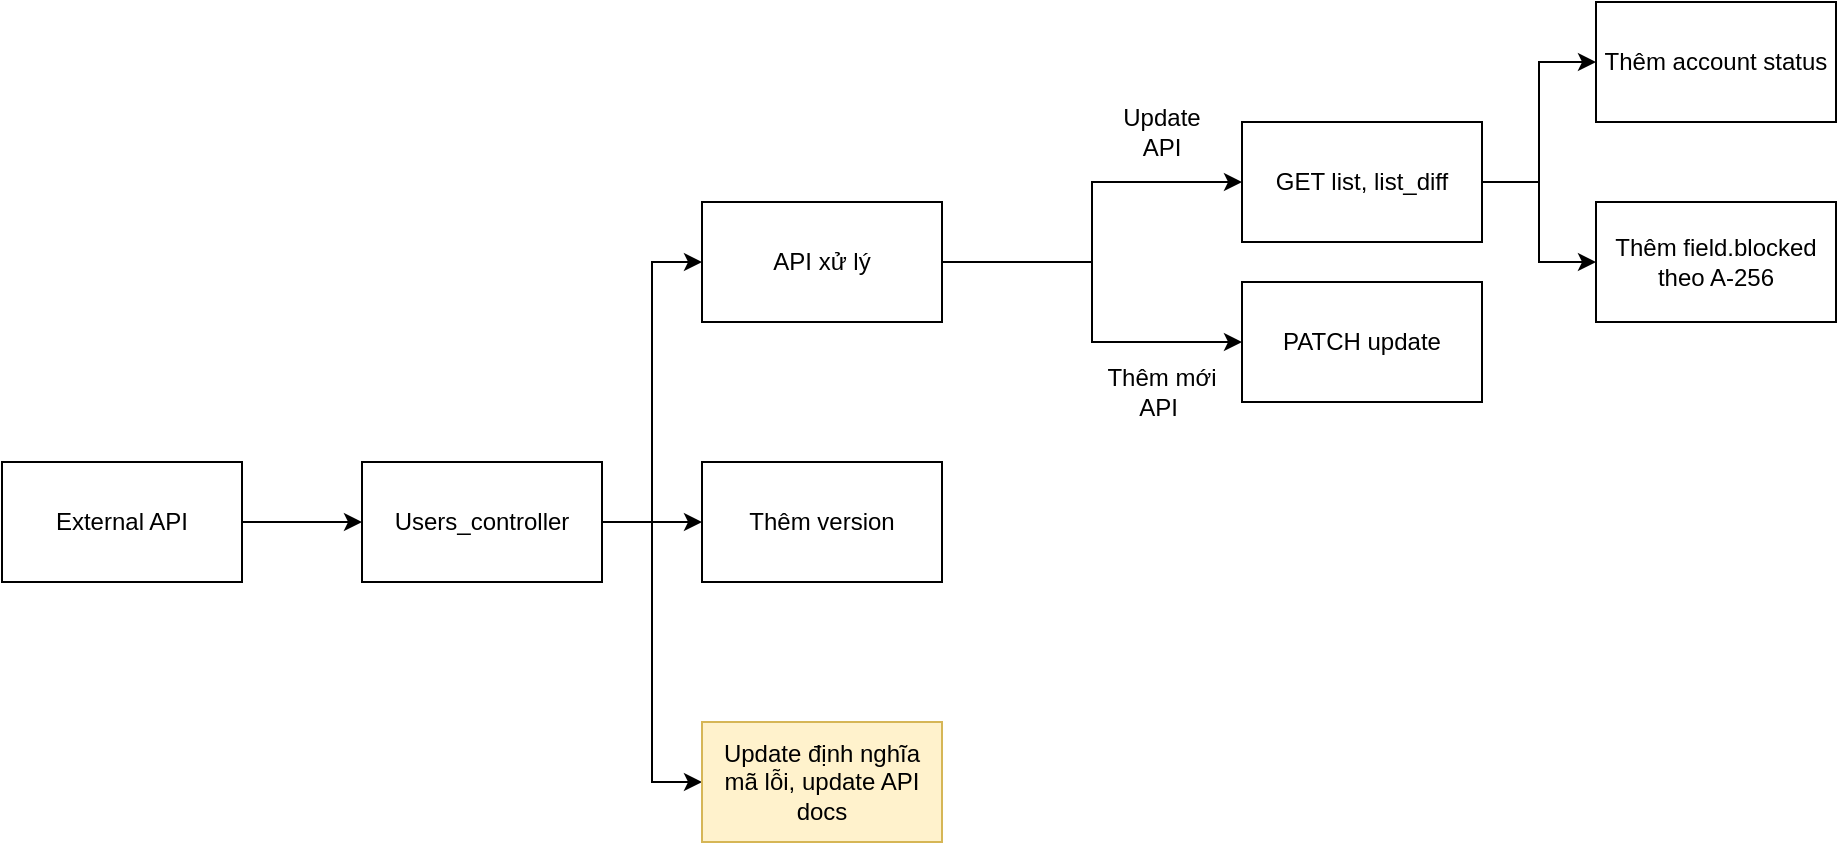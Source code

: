 <mxfile version="18.2.1" type="github" pages="10">
  <diagram id="FRml3sk5jPOYkEMEwbq5" name="A-100-2">
    <mxGraphModel dx="1372" dy="773" grid="1" gridSize="10" guides="1" tooltips="1" connect="1" arrows="1" fold="1" page="1" pageScale="1" pageWidth="827" pageHeight="1169" math="0" shadow="0">
      <root>
        <mxCell id="0" />
        <mxCell id="1" parent="0" />
        <mxCell id="i5x4aeX0CjHd288MYa70-4" style="edgeStyle=orthogonalEdgeStyle;rounded=0;orthogonalLoop=1;jettySize=auto;html=1;exitX=1;exitY=0.5;exitDx=0;exitDy=0;entryX=0;entryY=0.5;entryDx=0;entryDy=0;" parent="1" source="i5x4aeX0CjHd288MYa70-1" target="i5x4aeX0CjHd288MYa70-3" edge="1">
          <mxGeometry relative="1" as="geometry" />
        </mxCell>
        <mxCell id="i5x4aeX0CjHd288MYa70-1" value="External API" style="rounded=0;whiteSpace=wrap;html=1;" parent="1" vertex="1">
          <mxGeometry x="30" y="250" width="120" height="60" as="geometry" />
        </mxCell>
        <mxCell id="i5x4aeX0CjHd288MYa70-18" style="edgeStyle=orthogonalEdgeStyle;rounded=0;orthogonalLoop=1;jettySize=auto;html=1;exitX=1;exitY=0.5;exitDx=0;exitDy=0;entryX=0;entryY=0.5;entryDx=0;entryDy=0;" parent="1" source="i5x4aeX0CjHd288MYa70-3" target="i5x4aeX0CjHd288MYa70-10" edge="1">
          <mxGeometry relative="1" as="geometry" />
        </mxCell>
        <mxCell id="i5x4aeX0CjHd288MYa70-19" style="edgeStyle=orthogonalEdgeStyle;rounded=0;orthogonalLoop=1;jettySize=auto;html=1;exitX=1;exitY=0.5;exitDx=0;exitDy=0;entryX=0;entryY=0.5;entryDx=0;entryDy=0;" parent="1" source="i5x4aeX0CjHd288MYa70-3" target="i5x4aeX0CjHd288MYa70-13" edge="1">
          <mxGeometry relative="1" as="geometry" />
        </mxCell>
        <mxCell id="mtrEYcWHOlCBh0Dk9Q2j-2" style="edgeStyle=orthogonalEdgeStyle;rounded=0;orthogonalLoop=1;jettySize=auto;html=1;exitX=1;exitY=0.5;exitDx=0;exitDy=0;entryX=0;entryY=0.5;entryDx=0;entryDy=0;" edge="1" parent="1" source="i5x4aeX0CjHd288MYa70-3" target="mtrEYcWHOlCBh0Dk9Q2j-1">
          <mxGeometry relative="1" as="geometry" />
        </mxCell>
        <mxCell id="i5x4aeX0CjHd288MYa70-3" value="Users_controller" style="rounded=0;whiteSpace=wrap;html=1;" parent="1" vertex="1">
          <mxGeometry x="210" y="250" width="120" height="60" as="geometry" />
        </mxCell>
        <mxCell id="i5x4aeX0CjHd288MYa70-22" style="edgeStyle=orthogonalEdgeStyle;rounded=0;orthogonalLoop=1;jettySize=auto;html=1;exitX=1;exitY=0.5;exitDx=0;exitDy=0;entryX=0;entryY=0.5;entryDx=0;entryDy=0;" parent="1" source="i5x4aeX0CjHd288MYa70-5" target="i5x4aeX0CjHd288MYa70-20" edge="1">
          <mxGeometry relative="1" as="geometry" />
        </mxCell>
        <mxCell id="i5x4aeX0CjHd288MYa70-23" style="edgeStyle=orthogonalEdgeStyle;rounded=0;orthogonalLoop=1;jettySize=auto;html=1;exitX=1;exitY=0.5;exitDx=0;exitDy=0;entryX=0;entryY=0.5;entryDx=0;entryDy=0;" parent="1" source="i5x4aeX0CjHd288MYa70-5" target="i5x4aeX0CjHd288MYa70-21" edge="1">
          <mxGeometry relative="1" as="geometry" />
        </mxCell>
        <mxCell id="i5x4aeX0CjHd288MYa70-5" value="GET list, list_diff" style="rounded=0;whiteSpace=wrap;html=1;" parent="1" vertex="1">
          <mxGeometry x="650" y="80" width="120" height="60" as="geometry" />
        </mxCell>
        <mxCell id="i5x4aeX0CjHd288MYa70-6" value="PATCH update" style="rounded=0;whiteSpace=wrap;html=1;" parent="1" vertex="1">
          <mxGeometry x="650" y="160" width="120" height="60" as="geometry" />
        </mxCell>
        <mxCell id="i5x4aeX0CjHd288MYa70-11" style="edgeStyle=orthogonalEdgeStyle;rounded=0;orthogonalLoop=1;jettySize=auto;html=1;exitX=1;exitY=0.5;exitDx=0;exitDy=0;entryX=0;entryY=0.5;entryDx=0;entryDy=0;" parent="1" source="i5x4aeX0CjHd288MYa70-10" target="i5x4aeX0CjHd288MYa70-5" edge="1">
          <mxGeometry relative="1" as="geometry" />
        </mxCell>
        <mxCell id="i5x4aeX0CjHd288MYa70-12" style="edgeStyle=orthogonalEdgeStyle;rounded=0;orthogonalLoop=1;jettySize=auto;html=1;exitX=1;exitY=0.5;exitDx=0;exitDy=0;entryX=0;entryY=0.5;entryDx=0;entryDy=0;" parent="1" source="i5x4aeX0CjHd288MYa70-10" target="i5x4aeX0CjHd288MYa70-6" edge="1">
          <mxGeometry relative="1" as="geometry" />
        </mxCell>
        <mxCell id="i5x4aeX0CjHd288MYa70-10" value="API xử lý" style="rounded=0;whiteSpace=wrap;html=1;" parent="1" vertex="1">
          <mxGeometry x="380" y="120" width="120" height="60" as="geometry" />
        </mxCell>
        <mxCell id="i5x4aeX0CjHd288MYa70-13" value="Thêm version" style="rounded=0;whiteSpace=wrap;html=1;" parent="1" vertex="1">
          <mxGeometry x="380" y="250" width="120" height="60" as="geometry" />
        </mxCell>
        <mxCell id="i5x4aeX0CjHd288MYa70-15" value="Thêm mới API&amp;nbsp;" style="text;html=1;strokeColor=none;fillColor=none;align=center;verticalAlign=middle;whiteSpace=wrap;rounded=0;" parent="1" vertex="1">
          <mxGeometry x="580" y="200" width="60" height="30" as="geometry" />
        </mxCell>
        <mxCell id="i5x4aeX0CjHd288MYa70-17" value="Update API" style="text;html=1;strokeColor=none;fillColor=none;align=center;verticalAlign=middle;whiteSpace=wrap;rounded=0;" parent="1" vertex="1">
          <mxGeometry x="580" y="70" width="60" height="30" as="geometry" />
        </mxCell>
        <mxCell id="i5x4aeX0CjHd288MYa70-20" value="Thêm account status" style="rounded=0;whiteSpace=wrap;html=1;" parent="1" vertex="1">
          <mxGeometry x="827" y="20" width="120" height="60" as="geometry" />
        </mxCell>
        <mxCell id="i5x4aeX0CjHd288MYa70-21" value="Thêm field.blocked theo A-256" style="rounded=0;whiteSpace=wrap;html=1;" parent="1" vertex="1">
          <mxGeometry x="827" y="120" width="120" height="60" as="geometry" />
        </mxCell>
        <mxCell id="mtrEYcWHOlCBh0Dk9Q2j-1" value="Update định nghĩa mã lỗi, update API docs" style="rounded=0;whiteSpace=wrap;html=1;fillColor=#fff2cc;strokeColor=#d6b656;" vertex="1" parent="1">
          <mxGeometry x="380" y="380" width="120" height="60" as="geometry" />
        </mxCell>
      </root>
    </mxGraphModel>
  </diagram>
  <diagram id="nsXxwRsuY810n_VA4FTY" name="B-289">
    <mxGraphModel dx="1372" dy="773" grid="1" gridSize="10" guides="1" tooltips="1" connect="1" arrows="1" fold="1" page="1" pageScale="1" pageWidth="1169" pageHeight="827" math="0" shadow="0">
      <root>
        <mxCell id="0" />
        <mxCell id="1" parent="0" />
        <mxCell id="eo-4nR6x7znant-mCD_X-3" style="edgeStyle=orthogonalEdgeStyle;rounded=0;orthogonalLoop=1;jettySize=auto;html=1;exitX=1;exitY=0.5;exitDx=0;exitDy=0;entryX=0;entryY=0.5;entryDx=0;entryDy=0;" parent="1" source="eo-4nR6x7znant-mCD_X-1" target="eo-4nR6x7znant-mCD_X-2" edge="1">
          <mxGeometry relative="1" as="geometry" />
        </mxCell>
        <mxCell id="eo-4nR6x7znant-mCD_X-1" value="Private API" style="rounded=0;whiteSpace=wrap;html=1;" parent="1" vertex="1">
          <mxGeometry x="50" y="250" width="120" height="60" as="geometry" />
        </mxCell>
        <mxCell id="eo-4nR6x7znant-mCD_X-5" style="edgeStyle=orthogonalEdgeStyle;rounded=0;orthogonalLoop=1;jettySize=auto;html=1;exitX=1;exitY=0.5;exitDx=0;exitDy=0;entryX=0;entryY=0.5;entryDx=0;entryDy=0;" parent="1" source="eo-4nR6x7znant-mCD_X-2" target="eo-4nR6x7znant-mCD_X-4" edge="1">
          <mxGeometry relative="1" as="geometry" />
        </mxCell>
        <mxCell id="eo-4nR6x7znant-mCD_X-2" value="Import worker&lt;br&gt;Skilled_worker_controllers" style="rounded=0;whiteSpace=wrap;html=1;" parent="1" vertex="1">
          <mxGeometry x="230" y="250" width="150" height="60" as="geometry" />
        </mxCell>
        <mxCell id="eo-4nR6x7znant-mCD_X-4" value="Xử lý bất đồng bộ cho client" style="rounded=0;whiteSpace=wrap;html=1;" parent="1" vertex="1">
          <mxGeometry x="440" y="250" width="150" height="60" as="geometry" />
        </mxCell>
      </root>
    </mxGraphModel>
  </diagram>
  <diagram id="656QDvJLyyTUPp1cXFij" name="A-965">
    <mxGraphModel dx="1372" dy="773" grid="1" gridSize="10" guides="1" tooltips="1" connect="1" arrows="1" fold="1" page="1" pageScale="1" pageWidth="1169" pageHeight="827" math="0" shadow="0">
      <root>
        <mxCell id="0" />
        <mxCell id="1" parent="0" />
        <mxCell id="TG4D0OEDfQDXOAZvTOnK-2" style="edgeStyle=orthogonalEdgeStyle;rounded=0;orthogonalLoop=1;jettySize=auto;html=1;exitX=1;exitY=0.5;exitDx=0;exitDy=0;entryX=0;entryY=0.5;entryDx=0;entryDy=0;" parent="1" source="iaCC0FtyBqAEfcmp2ons-1" target="TG4D0OEDfQDXOAZvTOnK-1" edge="1">
          <mxGeometry relative="1" as="geometry" />
        </mxCell>
        <mxCell id="iaCC0FtyBqAEfcmp2ons-1" value="External API" style="rounded=0;whiteSpace=wrap;html=1;" parent="1" vertex="1">
          <mxGeometry x="70" y="240" width="120" height="60" as="geometry" />
        </mxCell>
        <mxCell id="TG4D0OEDfQDXOAZvTOnK-9" style="edgeStyle=orthogonalEdgeStyle;rounded=0;orthogonalLoop=1;jettySize=auto;html=1;exitX=1;exitY=0.5;exitDx=0;exitDy=0;entryX=0;entryY=0.5;entryDx=0;entryDy=0;" parent="1" source="TG4D0OEDfQDXOAZvTOnK-1" target="TG4D0OEDfQDXOAZvTOnK-3" edge="1">
          <mxGeometry relative="1" as="geometry" />
        </mxCell>
        <mxCell id="TG4D0OEDfQDXOAZvTOnK-10" style="edgeStyle=orthogonalEdgeStyle;rounded=0;orthogonalLoop=1;jettySize=auto;html=1;exitX=1;exitY=0.5;exitDx=0;exitDy=0;entryX=0;entryY=0.5;entryDx=0;entryDy=0;" parent="1" source="TG4D0OEDfQDXOAZvTOnK-1" target="TG4D0OEDfQDXOAZvTOnK-8" edge="1">
          <mxGeometry relative="1" as="geometry" />
        </mxCell>
        <mxCell id="TG4D0OEDfQDXOAZvTOnK-1" value="safety_diaries_controller" style="rounded=0;whiteSpace=wrap;html=1;" parent="1" vertex="1">
          <mxGeometry x="250" y="240" width="150" height="60" as="geometry" />
        </mxCell>
        <mxCell id="TG4D0OEDfQDXOAZvTOnK-6" style="edgeStyle=orthogonalEdgeStyle;rounded=0;orthogonalLoop=1;jettySize=auto;html=1;exitX=1;exitY=0.5;exitDx=0;exitDy=0;entryX=0;entryY=0.5;entryDx=0;entryDy=0;" parent="1" source="TG4D0OEDfQDXOAZvTOnK-3" target="TG4D0OEDfQDXOAZvTOnK-4" edge="1">
          <mxGeometry relative="1" as="geometry" />
        </mxCell>
        <mxCell id="TG4D0OEDfQDXOAZvTOnK-7" style="edgeStyle=orthogonalEdgeStyle;rounded=0;orthogonalLoop=1;jettySize=auto;html=1;exitX=1;exitY=0.5;exitDx=0;exitDy=0;entryX=0;entryY=0.5;entryDx=0;entryDy=0;" parent="1" source="TG4D0OEDfQDXOAZvTOnK-3" target="TG4D0OEDfQDXOAZvTOnK-5" edge="1">
          <mxGeometry relative="1" as="geometry" />
        </mxCell>
        <mxCell id="GETjNIANWlbGr18yzZ5b-2" style="edgeStyle=orthogonalEdgeStyle;rounded=0;orthogonalLoop=1;jettySize=auto;html=1;exitX=1;exitY=0.5;exitDx=0;exitDy=0;entryX=0;entryY=0.5;entryDx=0;entryDy=0;" edge="1" parent="1" source="TG4D0OEDfQDXOAZvTOnK-3" target="GETjNIANWlbGr18yzZ5b-1">
          <mxGeometry relative="1" as="geometry" />
        </mxCell>
        <mxCell id="TG4D0OEDfQDXOAZvTOnK-3" value="GET list, list_diff" style="rounded=0;whiteSpace=wrap;html=1;" parent="1" vertex="1">
          <mxGeometry x="440" y="140" width="150" height="60" as="geometry" />
        </mxCell>
        <mxCell id="TG4D0OEDfQDXOAZvTOnK-4" value="Trả về thêm các trường vào response" style="rounded=0;whiteSpace=wrap;html=1;" parent="1" vertex="1">
          <mxGeometry x="640" y="70" width="150" height="60" as="geometry" />
        </mxCell>
        <mxCell id="TG4D0OEDfQDXOAZvTOnK-5" value="&lt;div style=&quot;color: rgb(0, 0, 0); font-family: &amp;quot;Times New Roman&amp;quot;; font-size: 14.667px; font-style: normal; font-variant-ligatures: normal; font-variant-caps: normal; font-weight: 400; letter-spacing: normal; orphans: 2; text-align: start; text-indent: 0px; text-transform: none; widows: 2; word-spacing: 0px; -webkit-text-stroke-width: 0px; background-color: rgb(255, 255, 255); text-decoration-thickness: initial; text-decoration-style: initial; text-decoration-color: initial;&quot; class=&quot;ewa-rteLine&quot;&gt;　 (1) 種別/phân loại&lt;/div&gt;&lt;div style=&quot;color: rgb(0, 0, 0); font-family: &amp;quot;Times New Roman&amp;quot;; font-size: 14.667px; font-style: normal; font-variant-ligatures: normal; font-variant-caps: normal; font-weight: 400; letter-spacing: normal; orphans: 2; text-align: start; text-indent: 0px; text-transform: none; widows: 2; word-spacing: 0px; -webkit-text-stroke-width: 0px; background-color: rgb(255, 255, 255); text-decoration-thickness: initial; text-decoration-style: initial; text-decoration-color: initial;&quot; class=&quot;ewa-rteLine&quot;&gt;　 (2) 記入者/người điền&lt;/div&gt;&lt;div style=&quot;color: rgb(0, 0, 0); font-family: &amp;quot;Times New Roman&amp;quot;; font-size: 14.667px; font-style: normal; font-variant-ligatures: normal; font-variant-caps: normal; font-weight: 400; letter-spacing: normal; orphans: 2; text-align: start; text-indent: 0px; text-transform: none; widows: 2; word-spacing: 0px; -webkit-text-stroke-width: 0px; background-color: rgb(255, 255, 255); text-decoration-thickness: initial; text-decoration-style: initial; text-decoration-color: initial;&quot; class=&quot;ewa-rteLine&quot;&gt;　 (3) 緊急度/Mức độ khẩn cấp&lt;/div&gt;&lt;div style=&quot;color: rgb(0, 0, 0); font-family: &amp;quot;Times New Roman&amp;quot;; font-size: 14.667px; font-style: normal; font-variant-ligatures: normal; font-variant-caps: normal; font-weight: 400; letter-spacing: normal; orphans: 2; text-align: start; text-indent: 0px; text-transform: none; widows: 2; word-spacing: 0px; -webkit-text-stroke-width: 0px; background-color: rgb(255, 255, 255); text-decoration-thickness: initial; text-decoration-style: initial; text-decoration-color: initial;&quot; class=&quot;ewa-rteLine&quot;&gt;　 (4) 周知期限/Thời hạn thông báo ※Chỉ trả về trong trường hợp phân loại là 周知（巡回）&lt;/div&gt;&lt;div style=&quot;color: rgb(0, 0, 0); font-family: &amp;quot;Times New Roman&amp;quot;; font-size: 14.667px; font-style: normal; font-variant-ligatures: normal; font-variant-caps: normal; font-weight: 400; letter-spacing: normal; orphans: 2; text-align: start; text-indent: 0px; text-transform: none; widows: 2; word-spacing: 0px; -webkit-text-stroke-width: 0px; background-color: rgb(255, 255, 255); text-decoration-thickness: initial; text-decoration-style: initial; text-decoration-color: initial;&quot; class=&quot;ewa-rteLine&quot;&gt;　 (5) 是正報告日/Ngày báo cáo sửa chữa&lt;/div&gt;&lt;div style=&quot;color: rgb(0, 0, 0); font-family: &amp;quot;Times New Roman&amp;quot;; font-size: 14.667px; font-style: normal; font-variant-ligatures: normal; font-variant-caps: normal; font-weight: 400; letter-spacing: normal; orphans: 2; text-align: start; text-indent: 0px; text-transform: none; widows: 2; word-spacing: 0px; -webkit-text-stroke-width: 0px; background-color: rgb(255, 255, 255); text-decoration-thickness: initial; text-decoration-style: initial; text-decoration-color: initial;&quot; class=&quot;ewa-rteLine&quot;&gt;　 (6) 是正内容/Nội sung sửa chữa&lt;/div&gt;" style="text;whiteSpace=wrap;html=1;" parent="1" vertex="1">
          <mxGeometry x="640" y="170" width="550" height="140" as="geometry" />
        </mxCell>
        <mxCell id="TG4D0OEDfQDXOAZvTOnK-8" value="Đối ứng version&lt;br&gt;Vì API cũ chưa có version" style="rounded=0;whiteSpace=wrap;html=1;" parent="1" vertex="1">
          <mxGeometry x="440" y="340" width="150" height="60" as="geometry" />
        </mxCell>
        <mxCell id="GETjNIANWlbGr18yzZ5b-1" value="Có sự update lớn về response =&amp;gt; đang đợi spec" style="rounded=0;whiteSpace=wrap;html=1;fillColor=#fff2cc;strokeColor=#d6b656;" vertex="1" parent="1">
          <mxGeometry x="640" y="384" width="150" height="60" as="geometry" />
        </mxCell>
      </root>
    </mxGraphModel>
  </diagram>
  <diagram id="f04Dx3ak3B43ry9eKSCX" name="A-96">
    <mxGraphModel dx="1372" dy="773" grid="1" gridSize="10" guides="1" tooltips="1" connect="1" arrows="1" fold="1" page="1" pageScale="1" pageWidth="1169" pageHeight="827" math="0" shadow="0">
      <root>
        <mxCell id="0" />
        <mxCell id="1" parent="0" />
        <mxCell id="5K8usr13u7HLsx2UzEYE-1" style="edgeStyle=orthogonalEdgeStyle;rounded=0;orthogonalLoop=1;jettySize=auto;html=1;exitX=1;exitY=0.5;exitDx=0;exitDy=0;entryX=0;entryY=0.5;entryDx=0;entryDy=0;" parent="1" source="5K8usr13u7HLsx2UzEYE-2" target="5K8usr13u7HLsx2UzEYE-4" edge="1">
          <mxGeometry relative="1" as="geometry" />
        </mxCell>
        <mxCell id="5K8usr13u7HLsx2UzEYE-2" value="Private API" style="rounded=0;whiteSpace=wrap;html=1;" parent="1" vertex="1">
          <mxGeometry x="50" y="250" width="120" height="60" as="geometry" />
        </mxCell>
        <mxCell id="5K8usr13u7HLsx2UzEYE-3" style="edgeStyle=orthogonalEdgeStyle;rounded=0;orthogonalLoop=1;jettySize=auto;html=1;exitX=1;exitY=0.5;exitDx=0;exitDy=0;entryX=0;entryY=0.5;entryDx=0;entryDy=0;" parent="1" source="5K8usr13u7HLsx2UzEYE-4" target="5K8usr13u7HLsx2UzEYE-5" edge="1">
          <mxGeometry relative="1" as="geometry" />
        </mxCell>
        <mxCell id="5K8usr13u7HLsx2UzEYE-10" style="edgeStyle=orthogonalEdgeStyle;rounded=0;orthogonalLoop=1;jettySize=auto;html=1;exitX=1;exitY=0.5;exitDx=0;exitDy=0;entryX=0;entryY=0.5;entryDx=0;entryDy=0;" parent="1" source="5K8usr13u7HLsx2UzEYE-4" target="5K8usr13u7HLsx2UzEYE-9" edge="1">
          <mxGeometry relative="1" as="geometry" />
        </mxCell>
        <mxCell id="5K8usr13u7HLsx2UzEYE-13" style="edgeStyle=orthogonalEdgeStyle;rounded=0;orthogonalLoop=1;jettySize=auto;html=1;exitX=1;exitY=0.5;exitDx=0;exitDy=0;entryX=0;entryY=0.5;entryDx=0;entryDy=0;" parent="1" source="5K8usr13u7HLsx2UzEYE-4" target="5K8usr13u7HLsx2UzEYE-12" edge="1">
          <mxGeometry relative="1" as="geometry" />
        </mxCell>
        <mxCell id="5K8usr13u7HLsx2UzEYE-15" style="edgeStyle=orthogonalEdgeStyle;rounded=0;orthogonalLoop=1;jettySize=auto;html=1;exitX=1;exitY=0.5;exitDx=0;exitDy=0;entryX=0;entryY=0.5;entryDx=0;entryDy=0;" parent="1" source="5K8usr13u7HLsx2UzEYE-4" target="5K8usr13u7HLsx2UzEYE-14" edge="1">
          <mxGeometry relative="1" as="geometry" />
        </mxCell>
        <mxCell id="ChK87_eSW1bsB4fdc1hh-2" style="edgeStyle=orthogonalEdgeStyle;rounded=0;orthogonalLoop=1;jettySize=auto;html=1;exitX=1;exitY=0.5;exitDx=0;exitDy=0;entryX=0;entryY=0.5;entryDx=0;entryDy=0;" parent="1" source="5K8usr13u7HLsx2UzEYE-4" target="ChK87_eSW1bsB4fdc1hh-1" edge="1">
          <mxGeometry relative="1" as="geometry" />
        </mxCell>
        <mxCell id="GWK-6q2BU36skYvmsdJD-2" style="edgeStyle=orthogonalEdgeStyle;rounded=0;orthogonalLoop=1;jettySize=auto;html=1;exitX=1;exitY=0.5;exitDx=0;exitDy=0;entryX=0;entryY=0.5;entryDx=0;entryDy=0;" edge="1" parent="1" source="5K8usr13u7HLsx2UzEYE-4" target="GWK-6q2BU36skYvmsdJD-1">
          <mxGeometry relative="1" as="geometry" />
        </mxCell>
        <mxCell id="5K8usr13u7HLsx2UzEYE-4" value="machineries_controllers" style="rounded=0;whiteSpace=wrap;html=1;" parent="1" vertex="1">
          <mxGeometry x="230" y="250" width="150" height="60" as="geometry" />
        </mxCell>
        <mxCell id="5K8usr13u7HLsx2UzEYE-8" style="edgeStyle=orthogonalEdgeStyle;rounded=0;orthogonalLoop=1;jettySize=auto;html=1;exitX=1;exitY=0.5;exitDx=0;exitDy=0;entryX=0;entryY=0.5;entryDx=0;entryDy=0;" parent="1" source="5K8usr13u7HLsx2UzEYE-5" target="5K8usr13u7HLsx2UzEYE-7" edge="1">
          <mxGeometry relative="1" as="geometry" />
        </mxCell>
        <mxCell id="5K8usr13u7HLsx2UzEYE-5" value="Bỏ required cho 2 trường ở controllers, model" style="rounded=0;whiteSpace=wrap;html=1;" parent="1" vertex="1">
          <mxGeometry x="440" y="190" width="150" height="60" as="geometry" />
        </mxCell>
        <mxCell id="5K8usr13u7HLsx2UzEYE-7" value="t.bigint &quot;control_no&quot;, null: false, unsigned: true&#xa;t.string &quot;machinery_no&quot;, limit: 64, null: false" style="text;whiteSpace=wrap;html=1;" parent="1" vertex="1">
          <mxGeometry x="650" y="260" width="270" height="40" as="geometry" />
        </mxCell>
        <mxCell id="5K8usr13u7HLsx2UzEYE-11" style="edgeStyle=orthogonalEdgeStyle;rounded=0;orthogonalLoop=1;jettySize=auto;html=1;exitX=1;exitY=0.5;exitDx=0;exitDy=0;entryX=0;entryY=0.5;entryDx=0;entryDy=0;" parent="1" source="5K8usr13u7HLsx2UzEYE-9" target="5K8usr13u7HLsx2UzEYE-7" edge="1">
          <mxGeometry relative="1" as="geometry" />
        </mxCell>
        <mxCell id="5K8usr13u7HLsx2UzEYE-9" value="Xử lý migrate" style="rounded=0;whiteSpace=wrap;html=1;" parent="1" vertex="1">
          <mxGeometry x="440" y="310" width="150" height="60" as="geometry" />
        </mxCell>
        <mxCell id="ChK87_eSW1bsB4fdc1hh-4" style="edgeStyle=orthogonalEdgeStyle;rounded=0;orthogonalLoop=1;jettySize=auto;html=1;exitX=1;exitY=0.5;exitDx=0;exitDy=0;entryX=0;entryY=0.5;entryDx=0;entryDy=0;" parent="1" source="5K8usr13u7HLsx2UzEYE-12" target="ChK87_eSW1bsB4fdc1hh-3" edge="1">
          <mxGeometry relative="1" as="geometry" />
        </mxCell>
        <mxCell id="5K8usr13u7HLsx2UzEYE-12" value="Thay đổi thứ tự hiển thị ở màn hinh" style="rounded=0;whiteSpace=wrap;html=1;" parent="1" vertex="1">
          <mxGeometry x="440" y="420" width="150" height="60" as="geometry" />
        </mxCell>
        <mxCell id="5K8usr13u7HLsx2UzEYE-18" style="edgeStyle=orthogonalEdgeStyle;rounded=0;orthogonalLoop=1;jettySize=auto;html=1;exitX=1;exitY=0.5;exitDx=0;exitDy=0;entryX=0;entryY=0.5;entryDx=0;entryDy=0;" parent="1" source="5K8usr13u7HLsx2UzEYE-14" target="5K8usr13u7HLsx2UzEYE-16" edge="1">
          <mxGeometry relative="1" as="geometry" />
        </mxCell>
        <mxCell id="5K8usr13u7HLsx2UzEYE-19" style="edgeStyle=orthogonalEdgeStyle;rounded=0;orthogonalLoop=1;jettySize=auto;html=1;exitX=1;exitY=0.5;exitDx=0;exitDy=0;entryX=0;entryY=0.5;entryDx=0;entryDy=0;" parent="1" source="5K8usr13u7HLsx2UzEYE-14" target="5K8usr13u7HLsx2UzEYE-17" edge="1">
          <mxGeometry relative="1" as="geometry" />
        </mxCell>
        <mxCell id="5K8usr13u7HLsx2UzEYE-14" value="Kiểm tra các phần ảnh hưởng như" style="rounded=0;whiteSpace=wrap;html=1;" parent="1" vertex="1">
          <mxGeometry x="440" y="690" width="150" height="60" as="geometry" />
        </mxCell>
        <mxCell id="5K8usr13u7HLsx2UzEYE-16" value="Batch CO2" style="rounded=0;whiteSpace=wrap;html=1;" parent="1" vertex="1">
          <mxGeometry x="650" y="630" width="150" height="60" as="geometry" />
        </mxCell>
        <mxCell id="5K8usr13u7HLsx2UzEYE-17" value="External API" style="rounded=0;whiteSpace=wrap;html=1;" parent="1" vertex="1">
          <mxGeometry x="650" y="740" width="150" height="60" as="geometry" />
        </mxCell>
        <mxCell id="ChK87_eSW1bsB4fdc1hh-5" style="edgeStyle=orthogonalEdgeStyle;rounded=0;orthogonalLoop=1;jettySize=auto;html=1;exitX=1;exitY=0.5;exitDx=0;exitDy=0;entryX=0;entryY=0.5;entryDx=0;entryDy=0;" parent="1" source="ChK87_eSW1bsB4fdc1hh-1" target="ChK87_eSW1bsB4fdc1hh-3" edge="1">
          <mxGeometry relative="1" as="geometry" />
        </mxCell>
        <mxCell id="ChK87_eSW1bsB4fdc1hh-1" value="Thêm text vào tooltip" style="rounded=0;whiteSpace=wrap;html=1;" parent="1" vertex="1">
          <mxGeometry x="440" y="540" width="150" height="60" as="geometry" />
        </mxCell>
        <mxCell id="ChK87_eSW1bsB4fdc1hh-3" value="FE xử lý" style="rounded=0;whiteSpace=wrap;html=1;" parent="1" vertex="1">
          <mxGeometry x="650" y="480" width="150" height="60" as="geometry" />
        </mxCell>
        <mxCell id="J3fF3BfMM3nREzwtPD6C-1" value="Toàn bộ chỉnh sửa chức năng hiện có" style="text;html=1;strokeColor=#d6b656;fillColor=#fff2cc;align=center;verticalAlign=middle;whiteSpace=wrap;rounded=0;" parent="1" vertex="1">
          <mxGeometry x="50" y="220" width="120" height="30" as="geometry" />
        </mxCell>
        <mxCell id="GWK-6q2BU36skYvmsdJD-1" value="Xử lý chỉ cho phép nhập&amp;nbsp;alphabet halfsize + số halfsize đối với trường &lt;b&gt;machinery_no&lt;/b&gt;" style="rounded=0;whiteSpace=wrap;html=1;fillColor=#fff2cc;strokeColor=#d6b656;" vertex="1" parent="1">
          <mxGeometry x="440" y="80" width="150" height="60" as="geometry" />
        </mxCell>
      </root>
    </mxGraphModel>
  </diagram>
  <diagram id="VTLj29FHKmNGxGzXP9rR" name="A-501">
    <mxGraphModel dx="1372" dy="773" grid="1" gridSize="10" guides="1" tooltips="1" connect="1" arrows="1" fold="1" page="1" pageScale="1" pageWidth="1169" pageHeight="827" math="0" shadow="0">
      <root>
        <mxCell id="0" />
        <mxCell id="1" parent="0" />
        <mxCell id="-joTPCIZqcLlzFa5Z7PW-1" style="edgeStyle=orthogonalEdgeStyle;rounded=0;orthogonalLoop=1;jettySize=auto;html=1;exitX=1;exitY=0.5;exitDx=0;exitDy=0;entryX=0;entryY=0.5;entryDx=0;entryDy=0;" parent="1" source="-joTPCIZqcLlzFa5Z7PW-2" target="-joTPCIZqcLlzFa5Z7PW-4" edge="1">
          <mxGeometry relative="1" as="geometry" />
        </mxCell>
        <mxCell id="-joTPCIZqcLlzFa5Z7PW-7" style="edgeStyle=orthogonalEdgeStyle;rounded=0;orthogonalLoop=1;jettySize=auto;html=1;exitX=1;exitY=0.5;exitDx=0;exitDy=0;entryX=0;entryY=0.5;entryDx=0;entryDy=0;" parent="1" source="-joTPCIZqcLlzFa5Z7PW-2" target="-joTPCIZqcLlzFa5Z7PW-6" edge="1">
          <mxGeometry relative="1" as="geometry" />
        </mxCell>
        <mxCell id="C0r5tOkmLN4b1r4lt2Bc-4" style="edgeStyle=orthogonalEdgeStyle;rounded=0;orthogonalLoop=1;jettySize=auto;html=1;exitX=1;exitY=0.5;exitDx=0;exitDy=0;entryX=0;entryY=0.5;entryDx=0;entryDy=0;" parent="1" source="-joTPCIZqcLlzFa5Z7PW-2" target="C0r5tOkmLN4b1r4lt2Bc-3" edge="1">
          <mxGeometry relative="1" as="geometry" />
        </mxCell>
        <mxCell id="-joTPCIZqcLlzFa5Z7PW-2" value="Private API" style="rounded=0;whiteSpace=wrap;html=1;" parent="1" vertex="1">
          <mxGeometry x="45" y="370" width="120" height="60" as="geometry" />
        </mxCell>
        <mxCell id="C0r5tOkmLN4b1r4lt2Bc-2" style="edgeStyle=orthogonalEdgeStyle;rounded=0;orthogonalLoop=1;jettySize=auto;html=1;exitX=1;exitY=0.5;exitDx=0;exitDy=0;entryX=0;entryY=0.5;entryDx=0;entryDy=0;" parent="1" source="-joTPCIZqcLlzFa5Z7PW-4" target="C0r5tOkmLN4b1r4lt2Bc-1" edge="1">
          <mxGeometry relative="1" as="geometry" />
        </mxCell>
        <mxCell id="-joTPCIZqcLlzFa5Z7PW-4" value="Màn hình box công trường" style="rounded=0;whiteSpace=wrap;html=1;" parent="1" vertex="1">
          <mxGeometry x="240" y="520" width="120" height="60" as="geometry" />
        </mxCell>
        <mxCell id="-joTPCIZqcLlzFa5Z7PW-9" style="edgeStyle=orthogonalEdgeStyle;rounded=0;orthogonalLoop=1;jettySize=auto;html=1;exitX=1;exitY=0.5;exitDx=0;exitDy=0;entryX=0;entryY=0.5;entryDx=0;entryDy=0;" parent="1" source="-joTPCIZqcLlzFa5Z7PW-6" target="-joTPCIZqcLlzFa5Z7PW-8" edge="1">
          <mxGeometry relative="1" as="geometry" />
        </mxCell>
        <mxCell id="-joTPCIZqcLlzFa5Z7PW-11" style="edgeStyle=orthogonalEdgeStyle;rounded=0;orthogonalLoop=1;jettySize=auto;html=1;exitX=1;exitY=0.5;exitDx=0;exitDy=0;entryX=0;entryY=0.5;entryDx=0;entryDy=0;" parent="1" source="-joTPCIZqcLlzFa5Z7PW-6" target="-joTPCIZqcLlzFa5Z7PW-10" edge="1">
          <mxGeometry relative="1" as="geometry" />
        </mxCell>
        <mxCell id="-joTPCIZqcLlzFa5Z7PW-15" style="edgeStyle=orthogonalEdgeStyle;rounded=0;orthogonalLoop=1;jettySize=auto;html=1;exitX=1;exitY=0.5;exitDx=0;exitDy=0;entryX=0;entryY=0.5;entryDx=0;entryDy=0;" parent="1" source="-joTPCIZqcLlzFa5Z7PW-6" target="-joTPCIZqcLlzFa5Z7PW-14" edge="1">
          <mxGeometry relative="1" as="geometry" />
        </mxCell>
        <mxCell id="-joTPCIZqcLlzFa5Z7PW-17" style="edgeStyle=orthogonalEdgeStyle;rounded=0;orthogonalLoop=1;jettySize=auto;html=1;exitX=1;exitY=0.5;exitDx=0;exitDy=0;entryX=0;entryY=0.5;entryDx=0;entryDy=0;" parent="1" source="-joTPCIZqcLlzFa5Z7PW-6" target="-joTPCIZqcLlzFa5Z7PW-16" edge="1">
          <mxGeometry relative="1" as="geometry" />
        </mxCell>
        <mxCell id="-joTPCIZqcLlzFa5Z7PW-6" value="Màn hình edit/chi tiết công trường&lt;br&gt;" style="rounded=0;whiteSpace=wrap;html=1;" parent="1" vertex="1">
          <mxGeometry x="240" y="200" width="120" height="60" as="geometry" />
        </mxCell>
        <mxCell id="-joTPCIZqcLlzFa5Z7PW-8" value="Thêm chức năng enable CCUS" style="rounded=0;whiteSpace=wrap;html=1;" parent="1" vertex="1">
          <mxGeometry x="400" y="120" width="120" height="60" as="geometry" />
        </mxCell>
        <mxCell id="-joTPCIZqcLlzFa5Z7PW-13" style="edgeStyle=orthogonalEdgeStyle;rounded=0;orthogonalLoop=1;jettySize=auto;html=1;exitX=1;exitY=0.5;exitDx=0;exitDy=0;entryX=0;entryY=0.5;entryDx=0;entryDy=0;" parent="1" source="-joTPCIZqcLlzFa5Z7PW-10" target="-joTPCIZqcLlzFa5Z7PW-12" edge="1">
          <mxGeometry relative="1" as="geometry" />
        </mxCell>
        <mxCell id="-joTPCIZqcLlzFa5Z7PW-10" value="Kiểm tra để có thể thao tác enable" style="rounded=0;whiteSpace=wrap;html=1;" parent="1" vertex="1">
          <mxGeometry x="400" y="200" width="120" height="60" as="geometry" />
        </mxCell>
        <mxCell id="-joTPCIZqcLlzFa5Z7PW-12" value="&lt;div style=&quot;color: rgb(0, 0, 0); font-family: &amp;quot;Times New Roman&amp;quot;; font-size: 14.667px; font-style: normal; font-variant-ligatures: normal; font-variant-caps: normal; font-weight: 400; letter-spacing: normal; orphans: 2; text-align: left; text-indent: 0px; text-transform: none; widows: 2; word-spacing: 0px; -webkit-text-stroke-width: 0px; background-color: rgb(255, 255, 255); text-decoration-thickness: initial; text-decoration-style: initial; text-decoration-color: initial;&quot; class=&quot;ewa-rteLine&quot;&gt;Có thể enable liên kết hệ thống xây dựng chỉ trong trường hợp match điều kiện bên dưới.&lt;/div&gt;&lt;div style=&quot;color: rgb(0, 0, 0); font-family: &amp;quot;Times New Roman&amp;quot;; font-size: 14.667px; font-style: normal; font-variant-ligatures: normal; font-variant-caps: normal; font-weight: 400; letter-spacing: normal; orphans: 2; text-align: left; text-indent: 0px; text-transform: none; widows: 2; word-spacing: 0px; -webkit-text-stroke-width: 0px; background-color: rgb(255, 255, 255); text-decoration-thickness: initial; text-decoration-style: initial; text-decoration-color: initial;&quot; class=&quot;ewa-rteLine&quot;&gt;・Là nhà thầu chính đang sử dụng service ra vào công trường.&lt;/div&gt;&lt;div style=&quot;color: rgb(0, 0, 0); font-family: &amp;quot;Times New Roman&amp;quot;; font-size: 14.667px; font-style: normal; font-variant-ligatures: normal; font-variant-caps: normal; font-weight: 400; letter-spacing: normal; orphans: 2; text-align: left; text-indent: 0px; text-transform: none; widows: 2; word-spacing: 0px; -webkit-text-stroke-width: 0px; background-color: rgb(255, 255, 255); text-decoration-thickness: initial; text-decoration-style: initial; text-decoration-color: initial;&quot; class=&quot;ewa-rteLine&quot;&gt;・Là công trường có CCUS現場ID đã được đăng ký&lt;/div&gt;&lt;div style=&quot;color: rgb(0, 0, 0); font-family: &amp;quot;Times New Roman&amp;quot;; font-size: 14.667px; font-style: normal; font-variant-ligatures: normal; font-variant-caps: normal; font-weight: 400; letter-spacing: normal; orphans: 2; text-align: left; text-indent: 0px; text-transform: none; widows: 2; word-spacing: 0px; -webkit-text-stroke-width: 0px; background-color: rgb(255, 255, 255); text-decoration-thickness: initial; text-decoration-style: initial; text-decoration-color: initial;&quot; class=&quot;ewa-rteLine&quot;&gt;・Là công trường đang sử dụng ra vào công trường&lt;/div&gt;&lt;div style=&quot;color: rgb(0, 0, 0); font-family: &amp;quot;Times New Roman&amp;quot;; font-size: 14.667px; font-style: normal; font-variant-ligatures: normal; font-variant-caps: normal; font-weight: 400; letter-spacing: normal; orphans: 2; text-align: left; text-indent: 0px; text-transform: none; widows: 2; word-spacing: 0px; -webkit-text-stroke-width: 0px; background-color: rgb(255, 255, 255); text-decoration-thickness: initial; text-decoration-style: initial; text-decoration-color: initial;&quot; class=&quot;ewa-rteLine&quot;&gt;・User thao tác là user đã được liên kết với CCUS管理者ID&lt;/div&gt;" style="text;whiteSpace=wrap;html=1;" parent="1" vertex="1">
          <mxGeometry x="585" y="150" width="550" height="100" as="geometry" />
        </mxCell>
        <mxCell id="-joTPCIZqcLlzFa5Z7PW-14" value="Không thể disabled sau khi enabled" style="rounded=0;whiteSpace=wrap;html=1;" parent="1" vertex="1">
          <mxGeometry x="400" y="280" width="120" height="60" as="geometry" />
        </mxCell>
        <mxCell id="-joTPCIZqcLlzFa5Z7PW-19" style="edgeStyle=orthogonalEdgeStyle;rounded=0;orthogonalLoop=1;jettySize=auto;html=1;exitX=1;exitY=0.5;exitDx=0;exitDy=0;entryX=0;entryY=0.5;entryDx=0;entryDy=0;" parent="1" source="-joTPCIZqcLlzFa5Z7PW-16" target="-joTPCIZqcLlzFa5Z7PW-18" edge="1">
          <mxGeometry relative="1" as="geometry" />
        </mxCell>
        <mxCell id="-joTPCIZqcLlzFa5Z7PW-16" value="Chỉ enabled trong trường hợp" style="rounded=0;whiteSpace=wrap;html=1;" parent="1" vertex="1">
          <mxGeometry x="400" y="360" width="120" height="60" as="geometry" />
        </mxCell>
        <mxCell id="-joTPCIZqcLlzFa5Z7PW-18" value="&lt;span style=&quot;color: rgb(0, 0, 0); font-family: &amp;quot;Times New Roman&amp;quot;; font-size: 14.667px; font-style: normal; font-variant-ligatures: normal; font-variant-caps: normal; font-weight: 400; letter-spacing: normal; orphans: 2; text-align: left; text-indent: 0px; text-transform: none; widows: 2; word-spacing: 0px; -webkit-text-stroke-width: 0px; background-color: rgb(255, 255, 255); text-decoration-thickness: initial; text-decoration-style: initial; text-decoration-color: initial; float: none; display: inline !important;&quot;&gt;標準API利用フラグ/Flag sử dụng API tiêu chuẩn&lt;br&gt;&amp;nbsp;ccus_fields -&amp;gt; api_use_flg&lt;br&gt;&lt;/span&gt;" style="text;whiteSpace=wrap;html=1;" parent="1" vertex="1">
          <mxGeometry x="585" y="360" width="320" height="60" as="geometry" />
        </mxCell>
        <mxCell id="C0r5tOkmLN4b1r4lt2Bc-1" value="Về chuyển đổi liên kết tự động trên màn hình sẽ kết hợp với chức năng active liên kết để thay đổi  sang màn hình 現場詳細・編集/chi tiết-edit công trường" style="text;whiteSpace=wrap;html=1;" parent="1" vertex="1">
          <mxGeometry x="400" y="530" width="550" height="40" as="geometry" />
        </mxCell>
        <mxCell id="C0r5tOkmLN4b1r4lt2Bc-6" style="edgeStyle=orthogonalEdgeStyle;rounded=0;orthogonalLoop=1;jettySize=auto;html=1;exitX=1;exitY=0.5;exitDx=0;exitDy=0;entryX=0;entryY=0.5;entryDx=0;entryDy=0;" parent="1" source="C0r5tOkmLN4b1r4lt2Bc-3" target="C0r5tOkmLN4b1r4lt2Bc-5" edge="1">
          <mxGeometry relative="1" as="geometry" />
        </mxCell>
        <mxCell id="C0r5tOkmLN4b1r4lt2Bc-3" value="API external liên quan tới công trường" style="rounded=0;whiteSpace=wrap;html=1;" parent="1" vertex="1">
          <mxGeometry x="240" y="620" width="120" height="60" as="geometry" />
        </mxCell>
        <mxCell id="C0r5tOkmLN4b1r4lt2Bc-5" value="Không đối ứng" style="text;whiteSpace=wrap;html=1;" parent="1" vertex="1">
          <mxGeometry x="400" y="635" width="90" height="30" as="geometry" />
        </mxCell>
        <mxCell id="49eoTo-Kg30VU5BsmjY--1" value="Toàn bộ chỉnh sửa chức năng hiện có" style="text;html=1;strokeColor=#d6b656;fillColor=#fff2cc;align=center;verticalAlign=middle;whiteSpace=wrap;rounded=0;" parent="1" vertex="1">
          <mxGeometry x="45" y="340" width="120" height="30" as="geometry" />
        </mxCell>
      </root>
    </mxGraphModel>
  </diagram>
  <diagram id="Pspd91hh6VSS9Hg_wR-T" name="Grp.4-6">
    <mxGraphModel dx="1372" dy="773" grid="1" gridSize="10" guides="1" tooltips="1" connect="1" arrows="1" fold="1" page="1" pageScale="1" pageWidth="1169" pageHeight="827" math="0" shadow="0">
      <root>
        <mxCell id="0" />
        <mxCell id="1" parent="0" />
        <mxCell id="oHumwKbZImQyzXZ-JbAJ-1" style="edgeStyle=orthogonalEdgeStyle;rounded=0;orthogonalLoop=1;jettySize=auto;html=1;exitX=1;exitY=0.5;exitDx=0;exitDy=0;entryX=0;entryY=0.5;entryDx=0;entryDy=0;" parent="1" source="oHumwKbZImQyzXZ-JbAJ-2" target="oHumwKbZImQyzXZ-JbAJ-4" edge="1">
          <mxGeometry relative="1" as="geometry" />
        </mxCell>
        <mxCell id="oHumwKbZImQyzXZ-JbAJ-7" style="edgeStyle=orthogonalEdgeStyle;rounded=0;orthogonalLoop=1;jettySize=auto;html=1;exitX=1;exitY=0.5;exitDx=0;exitDy=0;entryX=0;entryY=0.5;entryDx=0;entryDy=0;" parent="1" source="oHumwKbZImQyzXZ-JbAJ-2" target="oHumwKbZImQyzXZ-JbAJ-6" edge="1">
          <mxGeometry relative="1" as="geometry" />
        </mxCell>
        <mxCell id="oHumwKbZImQyzXZ-JbAJ-16" style="edgeStyle=orthogonalEdgeStyle;rounded=0;orthogonalLoop=1;jettySize=auto;html=1;exitX=1;exitY=0.5;exitDx=0;exitDy=0;entryX=0;entryY=0.5;entryDx=0;entryDy=0;" parent="1" source="oHumwKbZImQyzXZ-JbAJ-2" target="oHumwKbZImQyzXZ-JbAJ-12" edge="1">
          <mxGeometry relative="1" as="geometry" />
        </mxCell>
        <mxCell id="oHumwKbZImQyzXZ-JbAJ-20" style="edgeStyle=orthogonalEdgeStyle;rounded=0;orthogonalLoop=1;jettySize=auto;html=1;exitX=1;exitY=0.5;exitDx=0;exitDy=0;entryX=0;entryY=0.5;entryDx=0;entryDy=0;" parent="1" source="oHumwKbZImQyzXZ-JbAJ-2" target="oHumwKbZImQyzXZ-JbAJ-17" edge="1">
          <mxGeometry relative="1" as="geometry" />
        </mxCell>
        <mxCell id="oHumwKbZImQyzXZ-JbAJ-24" style="edgeStyle=orthogonalEdgeStyle;rounded=0;orthogonalLoop=1;jettySize=auto;html=1;exitX=1;exitY=0.5;exitDx=0;exitDy=0;entryX=0;entryY=0.5;entryDx=0;entryDy=0;" parent="1" source="oHumwKbZImQyzXZ-JbAJ-2" target="oHumwKbZImQyzXZ-JbAJ-21" edge="1">
          <mxGeometry relative="1" as="geometry" />
        </mxCell>
        <mxCell id="oHumwKbZImQyzXZ-JbAJ-2" value="Private API" style="rounded=0;whiteSpace=wrap;html=1;" parent="1" vertex="1">
          <mxGeometry x="60" y="300" width="120" height="60" as="geometry" />
        </mxCell>
        <mxCell id="oHumwKbZImQyzXZ-JbAJ-3" style="edgeStyle=orthogonalEdgeStyle;rounded=0;orthogonalLoop=1;jettySize=auto;html=1;exitX=1;exitY=0.5;exitDx=0;exitDy=0;entryX=0;entryY=0.5;entryDx=0;entryDy=0;" parent="1" source="oHumwKbZImQyzXZ-JbAJ-4" target="oHumwKbZImQyzXZ-JbAJ-5" edge="1">
          <mxGeometry relative="1" as="geometry" />
        </mxCell>
        <mxCell id="oHumwKbZImQyzXZ-JbAJ-4" value="Import worker&lt;br&gt;Skilled_worker_controllers" style="rounded=0;whiteSpace=wrap;html=1;" parent="1" vertex="1">
          <mxGeometry x="240" y="100" width="150" height="60" as="geometry" />
        </mxCell>
        <mxCell id="oHumwKbZImQyzXZ-JbAJ-11" style="edgeStyle=orthogonalEdgeStyle;rounded=0;orthogonalLoop=1;jettySize=auto;html=1;exitX=1;exitY=0.5;exitDx=0;exitDy=0;entryX=0;entryY=0.5;entryDx=0;entryDy=0;" parent="1" source="oHumwKbZImQyzXZ-JbAJ-5" target="oHumwKbZImQyzXZ-JbAJ-10" edge="1">
          <mxGeometry relative="1" as="geometry" />
        </mxCell>
        <mxCell id="oHumwKbZImQyzXZ-JbAJ-5" value="Xử lý có thể lưu thứ tự sắp xếp cho worker_jobs theo thứ tự từ 1 -&amp;gt; 10" style="rounded=0;whiteSpace=wrap;html=1;" parent="1" vertex="1">
          <mxGeometry x="440" y="100" width="150" height="60" as="geometry" />
        </mxCell>
        <mxCell id="oHumwKbZImQyzXZ-JbAJ-9" style="edgeStyle=orthogonalEdgeStyle;rounded=0;orthogonalLoop=1;jettySize=auto;html=1;exitX=1;exitY=0.5;exitDx=0;exitDy=0;entryX=0;entryY=0.5;entryDx=0;entryDy=0;" parent="1" source="oHumwKbZImQyzXZ-JbAJ-6" target="oHumwKbZImQyzXZ-JbAJ-8" edge="1">
          <mxGeometry relative="1" as="geometry" />
        </mxCell>
        <mxCell id="oHumwKbZImQyzXZ-JbAJ-6" value="Màn hình edit worker, tab&amp;nbsp;&lt;span style=&quot;color: rgb(68, 68, 68); font-family: Calibri, sans-serif, &amp;quot;Mongolian Baiti&amp;quot;, &amp;quot;Microsoft Yi Baiti&amp;quot;, &amp;quot;Javanese Text&amp;quot;, &amp;quot;Yu Gothic&amp;quot;; font-size: 14.667px; text-align: left; background-color: rgb(255, 255, 255);&quot;&gt;職種・免許・資格&lt;br&gt;phần worker_jobs&lt;br&gt;&lt;/span&gt;" style="rounded=0;whiteSpace=wrap;html=1;" parent="1" vertex="1">
          <mxGeometry x="240" y="300" width="150" height="60" as="geometry" />
        </mxCell>
        <mxCell id="oHumwKbZImQyzXZ-JbAJ-8" value="Xử lý để có thể sắp xếp được worker_jobs" style="rounded=0;whiteSpace=wrap;html=1;" parent="1" vertex="1">
          <mxGeometry x="440" y="300" width="150" height="60" as="geometry" />
        </mxCell>
        <mxCell id="oHumwKbZImQyzXZ-JbAJ-10" value="Đối ứng toàn bộ các version" style="rounded=0;whiteSpace=wrap;html=1;" parent="1" vertex="1">
          <mxGeometry x="640" y="100" width="150" height="60" as="geometry" />
        </mxCell>
        <mxCell id="oHumwKbZImQyzXZ-JbAJ-15" style="edgeStyle=orthogonalEdgeStyle;rounded=0;orthogonalLoop=1;jettySize=auto;html=1;exitX=1;exitY=0.5;exitDx=0;exitDy=0;entryX=0;entryY=0.5;entryDx=0;entryDy=0;" parent="1" source="oHumwKbZImQyzXZ-JbAJ-12" target="oHumwKbZImQyzXZ-JbAJ-13" edge="1">
          <mxGeometry relative="1" as="geometry" />
        </mxCell>
        <mxCell id="oHumwKbZImQyzXZ-JbAJ-12" value="Export worker&lt;br&gt;Skilled_export_controllers" style="rounded=0;whiteSpace=wrap;html=1;" parent="1" vertex="1">
          <mxGeometry x="240" y="200" width="150" height="60" as="geometry" />
        </mxCell>
        <mxCell id="oHumwKbZImQyzXZ-JbAJ-13" value="export theo thứ tự worker_jobs đã đc lưu trong database" style="rounded=0;whiteSpace=wrap;html=1;" parent="1" vertex="1">
          <mxGeometry x="440" y="200" width="150" height="60" as="geometry" />
        </mxCell>
        <mxCell id="oHumwKbZImQyzXZ-JbAJ-19" style="edgeStyle=orthogonalEdgeStyle;rounded=0;orthogonalLoop=1;jettySize=auto;html=1;exitX=1;exitY=0.5;exitDx=0;exitDy=0;entryX=0;entryY=0.5;entryDx=0;entryDy=0;" parent="1" source="oHumwKbZImQyzXZ-JbAJ-17" target="oHumwKbZImQyzXZ-JbAJ-18" edge="1">
          <mxGeometry relative="1" as="geometry" />
        </mxCell>
        <mxCell id="oHumwKbZImQyzXZ-JbAJ-17" value="Greenfile" style="rounded=0;whiteSpace=wrap;html=1;" parent="1" vertex="1">
          <mxGeometry x="240" y="414" width="150" height="60" as="geometry" />
        </mxCell>
        <mxCell id="oHumwKbZImQyzXZ-JbAJ-18" value="Cần nhờ bên GF đối ứng" style="rounded=0;whiteSpace=wrap;html=1;" parent="1" vertex="1">
          <mxGeometry x="440" y="414" width="150" height="60" as="geometry" />
        </mxCell>
        <mxCell id="oHumwKbZImQyzXZ-JbAJ-23" style="edgeStyle=orthogonalEdgeStyle;rounded=0;orthogonalLoop=1;jettySize=auto;html=1;exitX=1;exitY=0.5;exitDx=0;exitDy=0;entryX=0;entryY=0.5;entryDx=0;entryDy=0;" parent="1" source="oHumwKbZImQyzXZ-JbAJ-21" target="oHumwKbZImQyzXZ-JbAJ-22" edge="1">
          <mxGeometry relative="1" as="geometry" />
        </mxCell>
        <mxCell id="oHumwKbZImQyzXZ-JbAJ-21" value="&lt;span style=&quot;color: rgb(68, 68, 68); font-family: Calibri, sans-serif, &amp;quot;Mongolian Baiti&amp;quot;, &amp;quot;Microsoft Yi Baiti&amp;quot;, &amp;quot;Javanese Text&amp;quot;, &amp;quot;Yu Gothic&amp;quot;; font-size: 14.667px; text-align: left; background-color: rgb(255, 255, 255);&quot;&gt;Dialog 職種・立場登録&lt;br&gt;Màn hình thêm worker -&amp;gt; box công ty hợp tác&lt;br&gt;&lt;/span&gt;" style="rounded=0;whiteSpace=wrap;html=1;" parent="1" vertex="1">
          <mxGeometry x="240" y="520" width="150" height="90" as="geometry" />
        </mxCell>
        <mxCell id="oHumwKbZImQyzXZ-JbAJ-22" value="Xử lý để nghề nghiệp đầu tiên được chọn khi khởi tạo" style="rounded=0;whiteSpace=wrap;html=1;" parent="1" vertex="1">
          <mxGeometry x="440" y="535" width="150" height="60" as="geometry" />
        </mxCell>
        <mxCell id="YTIZ8Eyu65kYnP6tEwvt-1" value="Toàn bộ chỉnh sửa chức năng hiện có" style="text;html=1;strokeColor=#d6b656;fillColor=#fff2cc;align=center;verticalAlign=middle;whiteSpace=wrap;rounded=0;" parent="1" vertex="1">
          <mxGeometry x="60" y="270" width="120" height="30" as="geometry" />
        </mxCell>
      </root>
    </mxGraphModel>
  </diagram>
  <diagram id="Op0K0opiPvNHEt2nSP7W" name="A-421">
    <mxGraphModel dx="1372" dy="1600" grid="1" gridSize="10" guides="1" tooltips="1" connect="1" arrows="1" fold="1" page="1" pageScale="1" pageWidth="1169" pageHeight="827" math="0" shadow="0">
      <root>
        <mxCell id="0" />
        <mxCell id="1" parent="0" />
        <mxCell id="n8BFSf-8T276mwzlbn77-17" style="edgeStyle=orthogonalEdgeStyle;rounded=0;orthogonalLoop=1;jettySize=auto;html=1;exitX=1;exitY=0.5;exitDx=0;exitDy=0;entryX=0;entryY=0.5;entryDx=0;entryDy=0;" parent="1" source="rFUuhhnkpB3aqHiLiKMi-1" target="n8BFSf-8T276mwzlbn77-2" edge="1">
          <mxGeometry relative="1" as="geometry" />
        </mxCell>
        <mxCell id="n8BFSf-8T276mwzlbn77-19" style="edgeStyle=orthogonalEdgeStyle;rounded=0;orthogonalLoop=1;jettySize=auto;html=1;exitX=1;exitY=0.5;exitDx=0;exitDy=0;entryX=0;entryY=0.5;entryDx=0;entryDy=0;" parent="1" source="rFUuhhnkpB3aqHiLiKMi-1" target="n8BFSf-8T276mwzlbn77-18" edge="1">
          <mxGeometry relative="1" as="geometry" />
        </mxCell>
        <mxCell id="rFUuhhnkpB3aqHiLiKMi-1" value="Private API" style="rounded=0;whiteSpace=wrap;html=1;" parent="1" vertex="1">
          <mxGeometry x="60" y="399" width="120" height="60" as="geometry" />
        </mxCell>
        <mxCell id="rFUuhhnkpB3aqHiLiKMi-2" value="Toàn bộ chỉnh sửa chức năng hiện có" style="text;html=1;strokeColor=#d6b656;fillColor=#fff2cc;align=center;verticalAlign=middle;whiteSpace=wrap;rounded=0;" parent="1" vertex="1">
          <mxGeometry x="60" y="369" width="120" height="30" as="geometry" />
        </mxCell>
        <mxCell id="n8BFSf-8T276mwzlbn77-28" style="edgeStyle=orthogonalEdgeStyle;rounded=0;orthogonalLoop=1;jettySize=auto;html=1;exitX=1;exitY=0.5;exitDx=0;exitDy=0;entryX=0;entryY=0.5;entryDx=0;entryDy=0;" parent="1" source="n8BFSf-8T276mwzlbn77-2" target="n8BFSf-8T276mwzlbn77-5" edge="1">
          <mxGeometry relative="1" as="geometry" />
        </mxCell>
        <mxCell id="n8BFSf-8T276mwzlbn77-29" style="edgeStyle=orthogonalEdgeStyle;rounded=0;orthogonalLoop=1;jettySize=auto;html=1;exitX=1;exitY=0.5;exitDx=0;exitDy=0;entryX=0;entryY=0.5;entryDx=0;entryDy=0;" parent="1" source="n8BFSf-8T276mwzlbn77-2" target="n8BFSf-8T276mwzlbn77-3" edge="1">
          <mxGeometry relative="1" as="geometry" />
        </mxCell>
        <mxCell id="n8BFSf-8T276mwzlbn77-30" style="edgeStyle=orthogonalEdgeStyle;rounded=0;orthogonalLoop=1;jettySize=auto;html=1;exitX=1;exitY=0.5;exitDx=0;exitDy=0;entryX=0;entryY=0.5;entryDx=0;entryDy=0;" parent="1" source="n8BFSf-8T276mwzlbn77-2" target="n8BFSf-8T276mwzlbn77-26" edge="1">
          <mxGeometry relative="1" as="geometry" />
        </mxCell>
        <mxCell id="mucJmdDqpRkmnq_KYV1L-3" style="edgeStyle=orthogonalEdgeStyle;rounded=0;orthogonalLoop=1;jettySize=auto;html=1;exitX=1;exitY=0.5;exitDx=0;exitDy=0;entryX=0;entryY=0.5;entryDx=0;entryDy=0;" edge="1" parent="1" source="n8BFSf-8T276mwzlbn77-2" target="mucJmdDqpRkmnq_KYV1L-2">
          <mxGeometry relative="1" as="geometry" />
        </mxCell>
        <mxCell id="n8BFSf-8T276mwzlbn77-2" value="Chức năng chính xử lý thêm" style="rounded=0;whiteSpace=wrap;html=1;" parent="1" vertex="1">
          <mxGeometry x="250" y="768" width="110" height="60" as="geometry" />
        </mxCell>
        <mxCell id="n8BFSf-8T276mwzlbn77-3" value="Chuyển đổi export csv =&amp;gt; excel" style="rounded=0;whiteSpace=wrap;html=1;" parent="1" vertex="1">
          <mxGeometry x="445" y="660" width="170" height="56" as="geometry" />
        </mxCell>
        <mxCell id="n8BFSf-8T276mwzlbn77-8" style="edgeStyle=orthogonalEdgeStyle;rounded=0;orthogonalLoop=1;jettySize=auto;html=1;exitX=1;exitY=0.5;exitDx=0;exitDy=0;entryX=0;entryY=0.5;entryDx=0;entryDy=0;" parent="1" source="n8BFSf-8T276mwzlbn77-5" target="n8BFSf-8T276mwzlbn77-7" edge="1">
          <mxGeometry relative="1" as="geometry" />
        </mxCell>
        <mxCell id="n8BFSf-8T276mwzlbn77-11" style="edgeStyle=orthogonalEdgeStyle;rounded=0;orthogonalLoop=1;jettySize=auto;html=1;exitX=1;exitY=0.5;exitDx=0;exitDy=0;entryX=0;entryY=0.5;entryDx=0;entryDy=0;" parent="1" source="n8BFSf-8T276mwzlbn77-5" target="n8BFSf-8T276mwzlbn77-9" edge="1">
          <mxGeometry relative="1" as="geometry" />
        </mxCell>
        <mxCell id="n8BFSf-8T276mwzlbn77-12" style="edgeStyle=orthogonalEdgeStyle;rounded=0;orthogonalLoop=1;jettySize=auto;html=1;exitX=1;exitY=0.5;exitDx=0;exitDy=0;entryX=0;entryY=0.5;entryDx=0;entryDy=0;" parent="1" source="n8BFSf-8T276mwzlbn77-5" target="n8BFSf-8T276mwzlbn77-10" edge="1">
          <mxGeometry relative="1" as="geometry" />
        </mxCell>
        <mxCell id="n8BFSf-8T276mwzlbn77-5" value="Thêm chức năng import excel" style="rounded=0;whiteSpace=wrap;html=1;" parent="1" vertex="1">
          <mxGeometry x="445" y="770" width="170" height="56" as="geometry" />
        </mxCell>
        <mxCell id="n8BFSf-8T276mwzlbn77-7" value="Có màn hình preview dữ liệu như import worker" style="rounded=0;whiteSpace=wrap;html=1;" parent="1" vertex="1">
          <mxGeometry x="690" y="700" width="170" height="56" as="geometry" />
        </mxCell>
        <mxCell id="n8BFSf-8T276mwzlbn77-14" style="edgeStyle=orthogonalEdgeStyle;rounded=0;orthogonalLoop=1;jettySize=auto;html=1;exitX=1;exitY=0.5;exitDx=0;exitDy=0;entryX=0;entryY=0.5;entryDx=0;entryDy=0;" parent="1" source="n8BFSf-8T276mwzlbn77-9" target="n8BFSf-8T276mwzlbn77-13" edge="1">
          <mxGeometry relative="1" as="geometry" />
        </mxCell>
        <mxCell id="n8BFSf-8T276mwzlbn77-16" style="edgeStyle=orthogonalEdgeStyle;rounded=0;orthogonalLoop=1;jettySize=auto;html=1;exitX=1;exitY=0.5;exitDx=0;exitDy=0;entryX=0;entryY=0.5;entryDx=0;entryDy=0;" parent="1" source="n8BFSf-8T276mwzlbn77-9" target="n8BFSf-8T276mwzlbn77-15" edge="1">
          <mxGeometry relative="1" as="geometry" />
        </mxCell>
        <mxCell id="n8BFSf-8T276mwzlbn77-9" value="Có chức năng import excel&amp;nbsp;" style="rounded=0;whiteSpace=wrap;html=1;" parent="1" vertex="1">
          <mxGeometry x="690" y="770" width="170" height="56" as="geometry" />
        </mxCell>
        <mxCell id="n8BFSf-8T276mwzlbn77-10" value="Có yêu cầu về performance (300 records)" style="rounded=0;whiteSpace=wrap;html=1;" parent="1" vertex="1">
          <mxGeometry x="690" y="844" width="170" height="56" as="geometry" />
        </mxCell>
        <mxCell id="n8BFSf-8T276mwzlbn77-13" value="Chỉ insert vào database&lt;br&gt;Không có update bản ghi" style="rounded=0;whiteSpace=wrap;html=1;" parent="1" vertex="1">
          <mxGeometry x="940" y="724" width="170" height="56" as="geometry" />
        </mxCell>
        <mxCell id="n8BFSf-8T276mwzlbn77-15" value="Validate tương ứng với từng màn hình ảnh hưởng" style="rounded=0;whiteSpace=wrap;html=1;" parent="1" vertex="1">
          <mxGeometry x="940" y="810" width="170" height="56" as="geometry" />
        </mxCell>
        <mxCell id="n8BFSf-8T276mwzlbn77-23" style="edgeStyle=orthogonalEdgeStyle;rounded=0;orthogonalLoop=1;jettySize=auto;html=1;exitX=1;exitY=0.5;exitDx=0;exitDy=0;entryX=0;entryY=0.5;entryDx=0;entryDy=0;" parent="1" source="n8BFSf-8T276mwzlbn77-18" target="n8BFSf-8T276mwzlbn77-21" edge="1">
          <mxGeometry relative="1" as="geometry" />
        </mxCell>
        <mxCell id="n8BFSf-8T276mwzlbn77-24" style="edgeStyle=orthogonalEdgeStyle;rounded=0;orthogonalLoop=1;jettySize=auto;html=1;exitX=1;exitY=0.5;exitDx=0;exitDy=0;entryX=0;entryY=0.5;entryDx=0;entryDy=0;" parent="1" source="n8BFSf-8T276mwzlbn77-18" target="n8BFSf-8T276mwzlbn77-20" edge="1">
          <mxGeometry relative="1" as="geometry" />
        </mxCell>
        <mxCell id="n8BFSf-8T276mwzlbn77-25" style="edgeStyle=orthogonalEdgeStyle;rounded=0;orthogonalLoop=1;jettySize=auto;html=1;exitX=1;exitY=0.5;exitDx=0;exitDy=0;entryX=0;entryY=0.5;entryDx=0;entryDy=0;" parent="1" source="n8BFSf-8T276mwzlbn77-18" target="n8BFSf-8T276mwzlbn77-22" edge="1">
          <mxGeometry relative="1" as="geometry" />
        </mxCell>
        <mxCell id="n8BFSf-8T276mwzlbn77-18" value="Màn hình ảnh hưởng" style="rounded=0;whiteSpace=wrap;html=1;" parent="1" vertex="1">
          <mxGeometry x="250" y="90" width="110" height="60" as="geometry" />
        </mxCell>
        <mxCell id="n8BFSf-8T276mwzlbn77-33" style="edgeStyle=orthogonalEdgeStyle;rounded=0;orthogonalLoop=1;jettySize=auto;html=1;exitX=1;exitY=0.5;exitDx=0;exitDy=0;" parent="1" source="n8BFSf-8T276mwzlbn77-20" target="n8BFSf-8T276mwzlbn77-32" edge="1">
          <mxGeometry relative="1" as="geometry" />
        </mxCell>
        <mxCell id="n8BFSf-8T276mwzlbn77-20" value="&lt;span style=&quot;color: rgb(68, 68, 68); font-family: Calibri, sans-serif, &amp;quot;Mongolian Baiti&amp;quot;, &amp;quot;Microsoft Yi Baiti&amp;quot;, &amp;quot;Javanese Text&amp;quot;, &amp;quot;Yu Gothic&amp;quot;; font-size: 14.667px; text-align: left; background-color: rgb(255, 255, 255);&quot;&gt;1.ゲート一覧/List gate&lt;/span&gt;" style="rounded=0;whiteSpace=wrap;html=1;" parent="1" vertex="1">
          <mxGeometry x="445" y="-248" width="170" height="56" as="geometry" />
        </mxCell>
        <mxCell id="n8BFSf-8T276mwzlbn77-39" style="edgeStyle=orthogonalEdgeStyle;rounded=0;orthogonalLoop=1;jettySize=auto;html=1;exitX=1;exitY=0.5;exitDx=0;exitDy=0;entryX=0;entryY=0.5;entryDx=0;entryDy=0;" parent="1" source="n8BFSf-8T276mwzlbn77-21" target="n8BFSf-8T276mwzlbn77-34" edge="1">
          <mxGeometry relative="1" as="geometry" />
        </mxCell>
        <mxCell id="n8BFSf-8T276mwzlbn77-21" value="&lt;span style=&quot;color: rgb(68, 68, 68); font-family: Calibri, sans-serif, &amp;quot;Mongolian Baiti&amp;quot;, &amp;quot;Microsoft Yi Baiti&amp;quot;, &amp;quot;Javanese Text&amp;quot;, &amp;quot;Yu Gothic&amp;quot;; font-size: 14.667px; text-align: left; background-color: rgb(255, 255, 255);&quot;&gt;2.揚重機一覧/List máy nâng&lt;/span&gt;" style="rounded=0;whiteSpace=wrap;html=1;" parent="1" vertex="1">
          <mxGeometry x="445" y="92" width="170" height="56" as="geometry" />
        </mxCell>
        <mxCell id="n8BFSf-8T276mwzlbn77-38" style="edgeStyle=orthogonalEdgeStyle;rounded=0;orthogonalLoop=1;jettySize=auto;html=1;exitX=1;exitY=0.5;exitDx=0;exitDy=0;entryX=0;entryY=0.5;entryDx=0;entryDy=0;" parent="1" source="n8BFSf-8T276mwzlbn77-22" target="n8BFSf-8T276mwzlbn77-37" edge="1">
          <mxGeometry relative="1" as="geometry" />
        </mxCell>
        <mxCell id="n8BFSf-8T276mwzlbn77-22" value="&lt;span style=&quot;color: rgb(68, 68, 68); font-family: Calibri, sans-serif, &amp;quot;Mongolian Baiti&amp;quot;, &amp;quot;Microsoft Yi Baiti&amp;quot;, &amp;quot;Javanese Text&amp;quot;, &amp;quot;Yu Gothic&amp;quot;; font-size: 14.667px; text-align: left; background-color: rgb(255, 255, 255);&quot;&gt;3.機材一覧/List thiết bị&lt;/span&gt;" style="rounded=0;whiteSpace=wrap;html=1;" parent="1" vertex="1">
          <mxGeometry x="445" y="480" width="170" height="56" as="geometry" />
        </mxCell>
        <mxCell id="n8BFSf-8T276mwzlbn77-26" value="Có thêm version tương ứng với file excel" style="rounded=0;whiteSpace=wrap;html=1;" parent="1" vertex="1">
          <mxGeometry x="445" y="880" width="170" height="56" as="geometry" />
        </mxCell>
        <mxCell id="n8BFSf-8T276mwzlbn77-50" style="edgeStyle=orthogonalEdgeStyle;rounded=0;orthogonalLoop=1;jettySize=auto;html=1;exitX=1;exitY=0.5;exitDx=0;exitDy=0;" parent="1" source="n8BFSf-8T276mwzlbn77-32" target="n8BFSf-8T276mwzlbn77-35" edge="1">
          <mxGeometry relative="1" as="geometry" />
        </mxCell>
        <mxCell id="n8BFSf-8T276mwzlbn77-32" value="Thuần dữ liệu tĩnh, chỉ validate tương ứng" style="rounded=0;whiteSpace=wrap;html=1;" parent="1" vertex="1">
          <mxGeometry x="690" y="-248" width="170" height="56" as="geometry" />
        </mxCell>
        <mxCell id="n8BFSf-8T276mwzlbn77-43" style="edgeStyle=orthogonalEdgeStyle;rounded=0;orthogonalLoop=1;jettySize=auto;html=1;exitX=1;exitY=0.5;exitDx=0;exitDy=0;entryX=0;entryY=0.5;entryDx=0;entryDy=0;" parent="1" source="n8BFSf-8T276mwzlbn77-34" target="n8BFSf-8T276mwzlbn77-42" edge="1">
          <mxGeometry relative="1" as="geometry" />
        </mxCell>
        <mxCell id="n8BFSf-8T276mwzlbn77-45" style="edgeStyle=orthogonalEdgeStyle;rounded=0;orthogonalLoop=1;jettySize=auto;html=1;exitX=1;exitY=0.5;exitDx=0;exitDy=0;entryX=0;entryY=0.5;entryDx=0;entryDy=0;" parent="1" source="n8BFSf-8T276mwzlbn77-34" target="n8BFSf-8T276mwzlbn77-40" edge="1">
          <mxGeometry relative="1" as="geometry" />
        </mxCell>
        <mxCell id="n8BFSf-8T276mwzlbn77-34" value="Có dữ liệu động, chú ý tới phần CO2 flag" style="rounded=0;whiteSpace=wrap;html=1;" parent="1" vertex="1">
          <mxGeometry x="690" y="92" width="170" height="56" as="geometry" />
        </mxCell>
        <mxCell id="n8BFSf-8T276mwzlbn77-35" value="Khi import, trường hợp có record không đúng theo quy tắc input dưới đây thì coi là error&#xa;├ステータス/Status：使用中/đang sử dụng or 未使用/chưa sử dụng：必須/Bắt buộc&#xa;├ゲート名/Tên gate：Max 127 ký tự：bắt buộc&#xa;├ゲート幅/gate width：Max 8 ký tự：bắt buộc&#xa;├デート高さ/Gate hieght：Max 8 ký tự：bắt buộc&#xa;└備考/Note：Max 500 ký tự：tùy ý" style="text;whiteSpace=wrap;html=1;" parent="1" vertex="1">
          <mxGeometry x="1000" y="-270" width="490" height="100" as="geometry" />
        </mxCell>
        <mxCell id="n8BFSf-8T276mwzlbn77-47" style="edgeStyle=orthogonalEdgeStyle;rounded=0;orthogonalLoop=1;jettySize=auto;html=1;exitX=1;exitY=0.5;exitDx=0;exitDy=0;entryX=0;entryY=0.5;entryDx=0;entryDy=0;" parent="1" source="n8BFSf-8T276mwzlbn77-37" target="n8BFSf-8T276mwzlbn77-46" edge="1">
          <mxGeometry relative="1" as="geometry" />
        </mxCell>
        <mxCell id="n8BFSf-8T276mwzlbn77-49" style="edgeStyle=orthogonalEdgeStyle;rounded=0;orthogonalLoop=1;jettySize=auto;html=1;exitX=1;exitY=0.5;exitDx=0;exitDy=0;entryX=0;entryY=0.5;entryDx=0;entryDy=0;" parent="1" source="n8BFSf-8T276mwzlbn77-37" target="n8BFSf-8T276mwzlbn77-48" edge="1">
          <mxGeometry relative="1" as="geometry" />
        </mxCell>
        <mxCell id="n8BFSf-8T276mwzlbn77-37" value="Có dữ liệu động, chú ý tới phần CO2 flag" style="rounded=0;whiteSpace=wrap;html=1;" parent="1" vertex="1">
          <mxGeometry x="690" y="480" width="170" height="56" as="geometry" />
        </mxCell>
        <mxCell id="n8BFSf-8T276mwzlbn77-40" value="●揚重機情報/Thông tin máy nâng&#xa;├ステータス/Status：使用中/đang sử dụng or 未使用/Chưa sửa：Bắt buộc&#xa;├クレーン種別/Phân loại crane：Một trong các mục bên dưới：Bắt buộc&#xa;│├タワークレーン&#xa;│├クローラクレーン&#xa;│├ラフテレーンクレーン&#xa;│├エレベータ&#xa;│├積載型トラックレーン&#xa;│└作業船&#xa;├揚重機名/Tên máy nâng：Max 255 ký tự：Bắt buộc&#xa;├性能/Tính năng：Max 127 ký tự：Bắt buộc&#xa;├管理会社/Công ty quản lý：Max 255 ký tự：bắt buộc&#xa;├キープラン/Key plan：Key plan đã được đăng ký ở công trường: Tùy ý&#xa;└備考/Note：Max 500 ký tự：Tùy ý" style="text;whiteSpace=wrap;html=1;" parent="1" vertex="1">
          <mxGeometry x="1000" y="-80" width="430" height="210" as="geometry" />
        </mxCell>
        <mxCell id="n8BFSf-8T276mwzlbn77-42" value="●Thông tin C02 (Công trường đang sử dụng CO2 là bắt buôc, công trường không sử dụng thì không đăng ký)&#xa;├保有区分/Phân loại lưu giữ：協力会社持込/Mang vào công ty hợp tác or 元請支給/Hỗ trợ nhà thầu chính：Bắt buộc&#xa;├機械分類/Phân loại máy（中/Vừa）：その他/Khác or 会社登録内容/Nội dung đăng ký công ty：Bắt buộc&#xa;├機械分類/Phân loại máy（小/nhỏ）：その他/Khác or 会社登録内容/Nội dung đăng ký công ty：必須/Bắt buộc（Trường hợp mà その他(Khác) được chọn ở phân loại 中/Vừa thì sẽ không bắt buộc, và cũng không đăng ký）&#xa;├仕様分類/Phân loại spec：その他(Khác) or 会社登録内容/Nội dung đăng ký công ty：Bắt buộc（Trường hợp その他(Khác) được chọn ở phân loại 小/Nhỏ, thì sẽ không bắt buộc và cũng không đăng ký）&#xa;└その他(Khác)：Max 12 ký tự：bắt buộc（Trường hợp chọn 「その他/khác」ở một trong các 小分類/Phân loại nhỏ, 中分類/Phân loại vừa, 仕様分類/Phân loại spec thì sẽ bắt buộc, nếu không chọn thì không bắt buộc và cũng không đăng ký）" style="text;whiteSpace=wrap;html=1;" parent="1" vertex="1">
          <mxGeometry x="1000" y="148" width="1500" height="100" as="geometry" />
        </mxCell>
        <mxCell id="n8BFSf-8T276mwzlbn77-46" value="●Thông tin thiết bị&#xa;├ステータス/Status：使用中/đang sử dụng or 未使用/chưa sử dụng：必須/Bắt buộc&#xa;├管理No/Mã quản lý：Số max 19 digit：bắt buộc&#xa;├機材No/Mã thiết bị：Số max 31 digit：bắt buộc&#xa;├機材種別/Phân loại thiết bị：Một trong các mục dưới đây：bắt buộc&#xa;│├車輌系建設機械&#xa;│├フォークリフト&#xa;│├高所作業車&#xa;│├作業船&#xa;│└その他&#xa;├機材名/Tên thiết bị：Max 16 ký tự：bắt buộc&#xa;├性能/Tính năng・作業床高さ/Chiều cao giàn gỗ：Max 16 ký tự：Tùy ý&#xa;├性能/Tính năng・積載荷重/Tải trọng di chuyển：Max 16 ký tự：Tùy ý&#xa;├管理会社/Công ty quản lý：Công ty đã đăng ký trên hệ thống xây dựng：Bắt buộc&#xa;├キープラン/Key plan：Key plan đã đăng ký ở công trường：Tùy ý&#xa;└備考/Note：Max 500 ký tự：tùy ý" style="text;whiteSpace=wrap;html=1;" parent="1" vertex="1">
          <mxGeometry x="1000" y="280" width="470" height="240" as="geometry" />
        </mxCell>
        <mxCell id="n8BFSf-8T276mwzlbn77-48" value="●Thông tin CO2（Công trường đang dùng CO2 thì bắt buộc, công trường không sử dụng thì không đăng ký）&#xa;├保有区分/Phân loại lưu giữ：協力会社持込/Mang vào công ty hợp tác or 元請支給/Hỗ trọ nhà thầu chính：必須/bắt buộc&#xa;├機械分類（中）/Phân loại máy（中/Vừa）：その他/Khác or 会社登録内容/Nội dung đăng ký công ty：Bắt buộc&#xa;├機械分類/Phân loại máy（小/nhỏ）：その他/Khác or 会社登録内容/Nội dung đăng ký công ty：必須/Bắt buộc（Trường hợp mà その他(Khác) được chọn ở phân loại 中/Vừa thì sẽ không bắt buộc, và cũng không đăng ký）&#xa;├仕様分類/Phân loại spec：その他(Khác) or 会社登録内容/Nội dung đăng ký công ty：Bắt buộc（Trường hợp その他(Khác) được chọn ở phân loại 小/Nhỏ, thì sẽ không bắt buộc và cũng không đăng ký）&#xa;└その他(Khác)：Max 12 ký tự：bắt buộc（Trường hợp chọn 「その他/khác」ở một trong các 小分類/Phân loại nhỏ, 中分類/Phân loại vừa, 仕様分類/Phân loại spec thì sẽ bắt buộc, nếu không chọn thì không bắt buộc và cũng không đăng ký）" style="text;whiteSpace=wrap;html=1;" parent="1" vertex="1">
          <mxGeometry x="1000" y="550" width="1300" height="110" as="geometry" />
        </mxCell>
        <mxCell id="9-1IV4YH301InjqPxR3f-3" style="edgeStyle=orthogonalEdgeStyle;rounded=0;orthogonalLoop=1;jettySize=auto;html=1;exitX=0.5;exitY=1;exitDx=0;exitDy=0;entryX=0;entryY=0.5;entryDx=0;entryDy=0;" parent="1" source="9-1IV4YH301InjqPxR3f-1" target="9-1IV4YH301InjqPxR3f-2" edge="1">
          <mxGeometry relative="1" as="geometry" />
        </mxCell>
        <mxCell id="9-1IV4YH301InjqPxR3f-1" value="Logic" style="rounded=0;whiteSpace=wrap;html=1;" parent="1" vertex="1">
          <mxGeometry x="110" y="1660" width="80" height="30" as="geometry" />
        </mxCell>
        <mxCell id="9-1IV4YH301InjqPxR3f-5" style="edgeStyle=orthogonalEdgeStyle;rounded=0;orthogonalLoop=1;jettySize=auto;html=1;exitX=0.5;exitY=1;exitDx=0;exitDy=0;entryX=0;entryY=0.5;entryDx=0;entryDy=0;" parent="1" source="9-1IV4YH301InjqPxR3f-2" target="9-1IV4YH301InjqPxR3f-4" edge="1">
          <mxGeometry relative="1" as="geometry" />
        </mxCell>
        <mxCell id="9-1IV4YH301InjqPxR3f-7" style="edgeStyle=orthogonalEdgeStyle;rounded=0;orthogonalLoop=1;jettySize=auto;html=1;exitX=0.5;exitY=1;exitDx=0;exitDy=0;entryX=0;entryY=0.5;entryDx=0;entryDy=0;" parent="1" source="9-1IV4YH301InjqPxR3f-2" target="9-1IV4YH301InjqPxR3f-6" edge="1">
          <mxGeometry relative="1" as="geometry" />
        </mxCell>
        <mxCell id="9-1IV4YH301InjqPxR3f-10" style="edgeStyle=orthogonalEdgeStyle;rounded=0;orthogonalLoop=1;jettySize=auto;html=1;exitX=0.5;exitY=1;exitDx=0;exitDy=0;entryX=0;entryY=0.5;entryDx=0;entryDy=0;" parent="1" source="9-1IV4YH301InjqPxR3f-2" target="9-1IV4YH301InjqPxR3f-9" edge="1">
          <mxGeometry relative="1" as="geometry" />
        </mxCell>
        <mxCell id="9-1IV4YH301InjqPxR3f-2" value="import_excel" style="rounded=0;whiteSpace=wrap;html=1;" parent="1" vertex="1">
          <mxGeometry x="170" y="1720" width="80" height="30" as="geometry" />
        </mxCell>
        <mxCell id="9-1IV4YH301InjqPxR3f-4" value="gate" style="rounded=0;whiteSpace=wrap;html=1;" parent="1" vertex="1">
          <mxGeometry x="240" y="1780" width="80" height="30" as="geometry" />
        </mxCell>
        <mxCell id="9-1IV4YH301InjqPxR3f-6" value="cranes" style="rounded=0;whiteSpace=wrap;html=1;" parent="1" vertex="1">
          <mxGeometry x="240" y="1830" width="80" height="30" as="geometry" />
        </mxCell>
        <mxCell id="9-1IV4YH301InjqPxR3f-12" style="edgeStyle=orthogonalEdgeStyle;rounded=0;orthogonalLoop=1;jettySize=auto;html=1;exitX=0.5;exitY=1;exitDx=0;exitDy=0;entryX=0;entryY=0.5;entryDx=0;entryDy=0;" parent="1" source="9-1IV4YH301InjqPxR3f-9" target="9-1IV4YH301InjqPxR3f-11" edge="1">
          <mxGeometry relative="1" as="geometry" />
        </mxCell>
        <mxCell id="9-1IV4YH301InjqPxR3f-14" style="edgeStyle=orthogonalEdgeStyle;rounded=0;orthogonalLoop=1;jettySize=auto;html=1;exitX=0.5;exitY=1;exitDx=0;exitDy=0;entryX=0;entryY=0.5;entryDx=0;entryDy=0;" parent="1" source="9-1IV4YH301InjqPxR3f-9" target="9-1IV4YH301InjqPxR3f-13" edge="1">
          <mxGeometry relative="1" as="geometry" />
        </mxCell>
        <mxCell id="9-1IV4YH301InjqPxR3f-16" style="edgeStyle=orthogonalEdgeStyle;rounded=0;orthogonalLoop=1;jettySize=auto;html=1;exitX=0.5;exitY=1;exitDx=0;exitDy=0;entryX=0;entryY=0.5;entryDx=0;entryDy=0;" parent="1" source="9-1IV4YH301InjqPxR3f-9" target="9-1IV4YH301InjqPxR3f-15" edge="1">
          <mxGeometry relative="1" as="geometry" />
        </mxCell>
        <mxCell id="9-1IV4YH301InjqPxR3f-18" style="edgeStyle=orthogonalEdgeStyle;rounded=0;orthogonalLoop=1;jettySize=auto;html=1;exitX=0.5;exitY=1;exitDx=0;exitDy=0;entryX=0;entryY=0.5;entryDx=0;entryDy=0;" parent="1" source="9-1IV4YH301InjqPxR3f-9" target="9-1IV4YH301InjqPxR3f-17" edge="1">
          <mxGeometry relative="1" as="geometry" />
        </mxCell>
        <mxCell id="9-1IV4YH301InjqPxR3f-9" value="&lt;span style=&quot;text-align: left;&quot;&gt;machineries&lt;/span&gt;" style="rounded=0;whiteSpace=wrap;html=1;" parent="1" vertex="1">
          <mxGeometry x="240" y="1884" width="80" height="30" as="geometry" />
        </mxCell>
        <mxCell id="9-1IV4YH301InjqPxR3f-30" style="edgeStyle=orthogonalEdgeStyle;rounded=0;orthogonalLoop=1;jettySize=auto;html=1;exitX=1;exitY=0.5;exitDx=0;exitDy=0;entryX=0;entryY=0.5;entryDx=0;entryDy=0;" parent="1" source="9-1IV4YH301InjqPxR3f-11" target="9-1IV4YH301InjqPxR3f-29" edge="1">
          <mxGeometry relative="1" as="geometry" />
        </mxCell>
        <mxCell id="9-1IV4YH301InjqPxR3f-11" value="&lt;span style=&quot;text-align: left;&quot;&gt;main.rb&lt;/span&gt;" style="rounded=0;whiteSpace=wrap;html=1;" parent="1" vertex="1">
          <mxGeometry x="300" y="1940" width="80" height="30" as="geometry" />
        </mxCell>
        <mxCell id="9-1IV4YH301InjqPxR3f-26" style="edgeStyle=orthogonalEdgeStyle;rounded=0;orthogonalLoop=1;jettySize=auto;html=1;exitX=1;exitY=0.5;exitDx=0;exitDy=0;entryX=0;entryY=0.5;entryDx=0;entryDy=0;" parent="1" source="9-1IV4YH301InjqPxR3f-13" target="9-1IV4YH301InjqPxR3f-25" edge="1">
          <mxGeometry relative="1" as="geometry" />
        </mxCell>
        <mxCell id="9-1IV4YH301InjqPxR3f-28" style="edgeStyle=orthogonalEdgeStyle;rounded=0;orthogonalLoop=1;jettySize=auto;html=1;exitX=1;exitY=0.5;exitDx=0;exitDy=0;entryX=0;entryY=0.5;entryDx=0;entryDy=0;" parent="1" source="9-1IV4YH301InjqPxR3f-13" target="9-1IV4YH301InjqPxR3f-27" edge="1">
          <mxGeometry relative="1" as="geometry" />
        </mxCell>
        <mxCell id="9-1IV4YH301InjqPxR3f-13" value="&lt;span style=&quot;text-align: left;&quot;&gt;common_validator.rb&lt;/span&gt;" style="rounded=0;whiteSpace=wrap;html=1;" parent="1" vertex="1">
          <mxGeometry x="300" y="2066" width="130" height="30" as="geometry" />
        </mxCell>
        <mxCell id="9-1IV4YH301InjqPxR3f-20" style="edgeStyle=orthogonalEdgeStyle;rounded=0;orthogonalLoop=1;jettySize=auto;html=1;exitX=0.5;exitY=1;exitDx=0;exitDy=0;entryX=0;entryY=0.5;entryDx=0;entryDy=0;" parent="1" source="9-1IV4YH301InjqPxR3f-15" target="9-1IV4YH301InjqPxR3f-19" edge="1">
          <mxGeometry relative="1" as="geometry" />
        </mxCell>
        <mxCell id="9-1IV4YH301InjqPxR3f-22" style="edgeStyle=orthogonalEdgeStyle;rounded=0;orthogonalLoop=1;jettySize=auto;html=1;exitX=0.5;exitY=1;exitDx=0;exitDy=0;entryX=0;entryY=0.5;entryDx=0;entryDy=0;" parent="1" source="9-1IV4YH301InjqPxR3f-15" target="9-1IV4YH301InjqPxR3f-21" edge="1">
          <mxGeometry relative="1" as="geometry" />
        </mxCell>
        <mxCell id="9-1IV4YH301InjqPxR3f-39" style="edgeStyle=orthogonalEdgeStyle;rounded=0;orthogonalLoop=1;jettySize=auto;html=1;exitX=0.5;exitY=1;exitDx=0;exitDy=0;entryX=0;entryY=0.5;entryDx=0;entryDy=0;" parent="1" source="9-1IV4YH301InjqPxR3f-15" target="9-1IV4YH301InjqPxR3f-38" edge="1">
          <mxGeometry relative="1" as="geometry" />
        </mxCell>
        <mxCell id="9-1IV4YH301InjqPxR3f-15" value="&lt;span style=&quot;text-align: left;&quot;&gt;v20220724&lt;/span&gt;" style="rounded=0;whiteSpace=wrap;html=1;" parent="1" vertex="1">
          <mxGeometry x="300" y="2170" width="80" height="30" as="geometry" />
        </mxCell>
        <mxCell id="9-1IV4YH301InjqPxR3f-17" value="&lt;span style=&quot;text-align: left;&quot;&gt;vxxxxxxxx&lt;/span&gt;" style="rounded=0;whiteSpace=wrap;html=1;" parent="1" vertex="1">
          <mxGeometry x="300" y="2120" width="80" height="30" as="geometry" />
        </mxCell>
        <mxCell id="9-1IV4YH301InjqPxR3f-32" style="edgeStyle=orthogonalEdgeStyle;rounded=0;orthogonalLoop=1;jettySize=auto;html=1;exitX=1;exitY=0.5;exitDx=0;exitDy=0;" parent="1" source="9-1IV4YH301InjqPxR3f-19" target="9-1IV4YH301InjqPxR3f-31" edge="1">
          <mxGeometry relative="1" as="geometry" />
        </mxCell>
        <mxCell id="9-1IV4YH301InjqPxR3f-19" value="&lt;span style=&quot;text-align: left;&quot;&gt;reader.rb&lt;/span&gt;" style="rounded=0;whiteSpace=wrap;html=1;" parent="1" vertex="1">
          <mxGeometry x="360" y="2290" width="80" height="30" as="geometry" />
        </mxCell>
        <mxCell id="9-1IV4YH301InjqPxR3f-34" style="edgeStyle=orthogonalEdgeStyle;rounded=0;orthogonalLoop=1;jettySize=auto;html=1;exitX=1;exitY=0.5;exitDx=0;exitDy=0;" parent="1" source="9-1IV4YH301InjqPxR3f-21" target="9-1IV4YH301InjqPxR3f-33" edge="1">
          <mxGeometry relative="1" as="geometry" />
        </mxCell>
        <mxCell id="9-1IV4YH301InjqPxR3f-21" value="&lt;span style=&quot;text-align: left;&quot;&gt;validator.rb&lt;/span&gt;" style="rounded=0;whiteSpace=wrap;html=1;" parent="1" vertex="1">
          <mxGeometry x="360" y="2360" width="80" height="30" as="geometry" />
        </mxCell>
        <mxCell id="9-1IV4YH301InjqPxR3f-25" value="&lt;b&gt;Validate&lt;/b&gt;&lt;br&gt;1. version&lt;br&gt;2. Số row của file&lt;br&gt;3. định dạng file, dung lượng file" style="text;html=1;strokeColor=none;fillColor=none;align=left;verticalAlign=middle;whiteSpace=wrap;rounded=0;" parent="1" vertex="1">
          <mxGeometry x="470" y="2010" width="200" height="66" as="geometry" />
        </mxCell>
        <mxCell id="9-1IV4YH301InjqPxR3f-27" value="&lt;b&gt;Validate&lt;/b&gt;&lt;br&gt;1. ngày tháng năm&lt;br&gt;2. Constant&lt;br&gt;3. common validate ...." style="text;html=1;strokeColor=none;fillColor=none;align=left;verticalAlign=middle;whiteSpace=wrap;rounded=0;" parent="1" vertex="1">
          <mxGeometry x="470" y="2086" width="200" height="66" as="geometry" />
        </mxCell>
        <mxCell id="9-1IV4YH301InjqPxR3f-29" value="1. Call common validator&lt;br&gt;2. Factory version&lt;br&gt;3. Trả về data tương ứng" style="text;html=1;strokeColor=none;fillColor=none;align=left;verticalAlign=middle;whiteSpace=wrap;rounded=0;" parent="1" vertex="1">
          <mxGeometry x="470" y="1928" width="200" height="54" as="geometry" />
        </mxCell>
        <mxCell id="9-1IV4YH301InjqPxR3f-31" value="Định nghĩa các columns xử lý reader của file excel tương ứng" style="text;html=1;strokeColor=none;fillColor=none;align=left;verticalAlign=middle;whiteSpace=wrap;rounded=0;" parent="1" vertex="1">
          <mxGeometry x="470" y="2290" width="210" height="30" as="geometry" />
        </mxCell>
        <mxCell id="9-1IV4YH301InjqPxR3f-33" value="Xử lý validate theo&lt;br&gt;1. model&lt;br&gt;2. theo common file excel như options phải được chọn trong dropdown, ..." style="text;html=1;strokeColor=none;fillColor=none;align=left;verticalAlign=middle;whiteSpace=wrap;rounded=0;" parent="1" vertex="1">
          <mxGeometry x="470" y="2345" width="350" height="60" as="geometry" />
        </mxCell>
        <mxCell id="9-1IV4YH301InjqPxR3f-41" style="edgeStyle=orthogonalEdgeStyle;rounded=0;orthogonalLoop=1;jettySize=auto;html=1;exitX=1;exitY=0.5;exitDx=0;exitDy=0;entryX=0;entryY=0.5;entryDx=0;entryDy=0;" parent="1" source="9-1IV4YH301InjqPxR3f-38" target="9-1IV4YH301InjqPxR3f-40" edge="1">
          <mxGeometry relative="1" as="geometry" />
        </mxCell>
        <mxCell id="9-1IV4YH301InjqPxR3f-38" value="&lt;span style=&quot;text-align: left;&quot;&gt;main.rb&lt;/span&gt;" style="rounded=0;whiteSpace=wrap;html=1;" parent="1" vertex="1">
          <mxGeometry x="360" y="2230" width="80" height="30" as="geometry" />
        </mxCell>
        <mxCell id="9-1IV4YH301InjqPxR3f-40" value="Gọi tương ứng các logic validate, reader, import&lt;br&gt;Xử lý bulk import" style="text;html=1;strokeColor=none;fillColor=none;align=left;verticalAlign=middle;whiteSpace=wrap;rounded=0;" parent="1" vertex="1">
          <mxGeometry x="470" y="2220" width="210" height="50" as="geometry" />
        </mxCell>
        <mxCell id="mucJmdDqpRkmnq_KYV1L-5" style="edgeStyle=orthogonalEdgeStyle;rounded=0;orthogonalLoop=1;jettySize=auto;html=1;exitX=1;exitY=0.5;exitDx=0;exitDy=0;" edge="1" parent="1" source="mucJmdDqpRkmnq_KYV1L-2" target="mucJmdDqpRkmnq_KYV1L-4">
          <mxGeometry relative="1" as="geometry" />
        </mxCell>
        <mxCell id="mucJmdDqpRkmnq_KYV1L-7" style="edgeStyle=orthogonalEdgeStyle;rounded=0;orthogonalLoop=1;jettySize=auto;html=1;exitX=1;exitY=0.5;exitDx=0;exitDy=0;entryX=0;entryY=0.5;entryDx=0;entryDy=0;" edge="1" parent="1" source="mucJmdDqpRkmnq_KYV1L-2" target="mucJmdDqpRkmnq_KYV1L-6">
          <mxGeometry relative="1" as="geometry" />
        </mxCell>
        <mxCell id="mucJmdDqpRkmnq_KYV1L-2" value="Chức năng xóa hàng loạt" style="rounded=0;whiteSpace=wrap;html=1;fillColor=#fff2cc;strokeColor=#d6b656;" vertex="1" parent="1">
          <mxGeometry x="445" y="1020" width="170" height="56" as="geometry" />
        </mxCell>
        <mxCell id="mucJmdDqpRkmnq_KYV1L-4" value="Chỉ xóa những bản ghi nào không sử dụng" style="rounded=0;whiteSpace=wrap;html=1;" vertex="1" parent="1">
          <mxGeometry x="690" y="964" width="170" height="56" as="geometry" />
        </mxCell>
        <mxCell id="mucJmdDqpRkmnq_KYV1L-6" value="Những bản ghi đang liên kết (sử dụng) =&amp;gt; Thì sẽ trả về thông tin để client biết" style="rounded=0;whiteSpace=wrap;html=1;" vertex="1" parent="1">
          <mxGeometry x="690" y="1080" width="170" height="56" as="geometry" />
        </mxCell>
      </root>
    </mxGraphModel>
  </diagram>
  <diagram id="74YYIZsGE9PAyMxt2vZo" name="B-273">
    <mxGraphModel dx="1372" dy="1600" grid="1" gridSize="10" guides="1" tooltips="1" connect="1" arrows="1" fold="1" page="1" pageScale="1" pageWidth="1169" pageHeight="827" math="0" shadow="0">
      <root>
        <mxCell id="0" />
        <mxCell id="1" parent="0" />
        <mxCell id="ml1a62rB2FhbDV01TJEu-1" style="edgeStyle=orthogonalEdgeStyle;rounded=0;orthogonalLoop=1;jettySize=auto;html=1;exitX=1;exitY=0.5;exitDx=0;exitDy=0;entryX=0;entryY=0.5;entryDx=0;entryDy=0;" parent="1" source="ml1a62rB2FhbDV01TJEu-2" target="ml1a62rB2FhbDV01TJEu-6" edge="1">
          <mxGeometry relative="1" as="geometry">
            <mxPoint x="230" y="384" as="targetPoint" />
          </mxGeometry>
        </mxCell>
        <mxCell id="ml1a62rB2FhbDV01TJEu-2" value="Private API" style="rounded=0;whiteSpace=wrap;html=1;" parent="1" vertex="1">
          <mxGeometry x="50" y="350" width="120" height="60" as="geometry" />
        </mxCell>
        <mxCell id="ml1a62rB2FhbDV01TJEu-18" style="edgeStyle=orthogonalEdgeStyle;rounded=0;orthogonalLoop=1;jettySize=auto;html=1;exitX=1;exitY=0.5;exitDx=0;exitDy=0;entryX=0;entryY=0.5;entryDx=0;entryDy=0;" parent="1" source="ml1a62rB2FhbDV01TJEu-6" target="ml1a62rB2FhbDV01TJEu-17" edge="1">
          <mxGeometry relative="1" as="geometry" />
        </mxCell>
        <mxCell id="ml1a62rB2FhbDV01TJEu-22" style="edgeStyle=orthogonalEdgeStyle;rounded=0;orthogonalLoop=1;jettySize=auto;html=1;exitX=1;exitY=0.5;exitDx=0;exitDy=0;entryX=0;entryY=0.5;entryDx=0;entryDy=0;" parent="1" source="ml1a62rB2FhbDV01TJEu-6" target="ml1a62rB2FhbDV01TJEu-21" edge="1">
          <mxGeometry relative="1" as="geometry" />
        </mxCell>
        <mxCell id="ml1a62rB2FhbDV01TJEu-24" style="edgeStyle=orthogonalEdgeStyle;rounded=0;orthogonalLoop=1;jettySize=auto;html=1;exitX=1;exitY=0.5;exitDx=0;exitDy=0;entryX=0;entryY=0.5;entryDx=0;entryDy=0;" parent="1" source="ml1a62rB2FhbDV01TJEu-6" target="ml1a62rB2FhbDV01TJEu-23" edge="1">
          <mxGeometry relative="1" as="geometry" />
        </mxCell>
        <mxCell id="ml1a62rB2FhbDV01TJEu-6" value="Màn hình 会社情報/thông tin công ty &amp;gt; Tab CCUS連携情報/thông tin liên kết CCUS" style="rounded=0;whiteSpace=wrap;html=1;" parent="1" vertex="1">
          <mxGeometry x="250" y="350" width="240" height="60" as="geometry" />
        </mxCell>
        <mxCell id="Xds3AgYNDtgFCF8s7Ewq-12" style="edgeStyle=orthogonalEdgeStyle;rounded=0;orthogonalLoop=1;jettySize=auto;html=1;exitX=1;exitY=0.5;exitDx=0;exitDy=0;entryX=0;entryY=0.5;entryDx=0;entryDy=0;" parent="1" source="ml1a62rB2FhbDV01TJEu-7" target="Xds3AgYNDtgFCF8s7Ewq-11" edge="1">
          <mxGeometry relative="1" as="geometry" />
        </mxCell>
        <mxCell id="ml1a62rB2FhbDV01TJEu-7" value="Chưa xác nhận ccus thành công" style="rounded=0;whiteSpace=wrap;html=1;" parent="1" vertex="1">
          <mxGeometry x="1010" y="-10" width="120" height="60" as="geometry" />
        </mxCell>
        <mxCell id="Xds3AgYNDtgFCF8s7Ewq-13" style="edgeStyle=orthogonalEdgeStyle;rounded=0;orthogonalLoop=1;jettySize=auto;html=1;exitX=1;exitY=0.5;exitDx=0;exitDy=0;entryX=0;entryY=0.5;entryDx=0;entryDy=0;" parent="1" source="ml1a62rB2FhbDV01TJEu-8" target="Xds3AgYNDtgFCF8s7Ewq-11" edge="1">
          <mxGeometry relative="1" as="geometry" />
        </mxCell>
        <mxCell id="ml1a62rB2FhbDV01TJEu-8" value="id doanh nghiệp != với id doanh nghiệp được nhập" style="rounded=0;whiteSpace=wrap;html=1;" parent="1" vertex="1">
          <mxGeometry x="1010" y="80" width="285" height="60" as="geometry" />
        </mxCell>
        <mxCell id="ml1a62rB2FhbDV01TJEu-15" style="edgeStyle=orthogonalEdgeStyle;rounded=0;orthogonalLoop=1;jettySize=auto;html=1;exitX=1;exitY=0.5;exitDx=0;exitDy=0;" parent="1" source="ml1a62rB2FhbDV01TJEu-9" target="ml1a62rB2FhbDV01TJEu-14" edge="1">
          <mxGeometry relative="1" as="geometry" />
        </mxCell>
        <mxCell id="ml1a62rB2FhbDV01TJEu-9" value="Sau khi xác nhận kết nối thành công" style="rounded=0;whiteSpace=wrap;html=1;" parent="1" vertex="1">
          <mxGeometry x="845" y="170" width="120" height="60" as="geometry" />
        </mxCell>
        <mxCell id="ml1a62rB2FhbDV01TJEu-12" style="edgeStyle=orthogonalEdgeStyle;rounded=0;orthogonalLoop=1;jettySize=auto;html=1;exitX=1;exitY=0.5;exitDx=0;exitDy=0;entryX=0;entryY=0.5;entryDx=0;entryDy=0;" parent="1" source="ml1a62rB2FhbDV01TJEu-10" target="ml1a62rB2FhbDV01TJEu-7" edge="1">
          <mxGeometry relative="1" as="geometry" />
        </mxCell>
        <mxCell id="ml1a62rB2FhbDV01TJEu-13" style="edgeStyle=orthogonalEdgeStyle;rounded=0;orthogonalLoop=1;jettySize=auto;html=1;exitX=1;exitY=0.5;exitDx=0;exitDy=0;entryX=0;entryY=0.5;entryDx=0;entryDy=0;" parent="1" source="ml1a62rB2FhbDV01TJEu-10" target="ml1a62rB2FhbDV01TJEu-8" edge="1">
          <mxGeometry relative="1" as="geometry" />
        </mxCell>
        <mxCell id="ml1a62rB2FhbDV01TJEu-10" value="Không thể lưu thành công" style="rounded=0;whiteSpace=wrap;html=1;" parent="1" vertex="1">
          <mxGeometry x="845" y="40" width="120" height="60" as="geometry" />
        </mxCell>
        <mxCell id="Xds3AgYNDtgFCF8s7Ewq-14" style="edgeStyle=orthogonalEdgeStyle;rounded=0;orthogonalLoop=1;jettySize=auto;html=1;exitX=1;exitY=0.5;exitDx=0;exitDy=0;entryX=0;entryY=0.5;entryDx=0;entryDy=0;" parent="1" source="ml1a62rB2FhbDV01TJEu-14" target="Xds3AgYNDtgFCF8s7Ewq-11" edge="1">
          <mxGeometry relative="1" as="geometry" />
        </mxCell>
        <mxCell id="ml1a62rB2FhbDV01TJEu-14" value="Hiển thị&lt;br&gt;- tên doanh nghiệp&lt;br&gt;- id doanh nghiệp&amp;nbsp;&amp;nbsp;" style="rounded=0;whiteSpace=wrap;html=1;" parent="1" vertex="1">
          <mxGeometry x="1010" y="170" width="120" height="60" as="geometry" />
        </mxCell>
        <mxCell id="cdYIK2PxdFqXyh_vGZtE-3" style="edgeStyle=orthogonalEdgeStyle;rounded=0;orthogonalLoop=1;jettySize=auto;html=1;exitX=1;exitY=0.5;exitDx=0;exitDy=0;entryX=0;entryY=0.5;entryDx=0;entryDy=0;" parent="1" source="ml1a62rB2FhbDV01TJEu-17" target="cdYIK2PxdFqXyh_vGZtE-1" edge="1">
          <mxGeometry relative="1" as="geometry" />
        </mxCell>
        <mxCell id="ml1a62rB2FhbDV01TJEu-17" value="01" style="rounded=0;whiteSpace=wrap;html=1;" parent="1" vertex="1">
          <mxGeometry x="540" y="120" width="60" height="30" as="geometry" />
        </mxCell>
        <mxCell id="Xds3AgYNDtgFCF8s7Ewq-2" style="edgeStyle=orthogonalEdgeStyle;rounded=0;orthogonalLoop=1;jettySize=auto;html=1;exitX=1;exitY=0.5;exitDx=0;exitDy=0;entryX=0;entryY=0.5;entryDx=0;entryDy=0;" parent="1" source="ml1a62rB2FhbDV01TJEu-21" target="Xds3AgYNDtgFCF8s7Ewq-1" edge="1">
          <mxGeometry relative="1" as="geometry" />
        </mxCell>
        <mxCell id="ml1a62rB2FhbDV01TJEu-21" value="02" style="rounded=0;whiteSpace=wrap;html=1;" parent="1" vertex="1">
          <mxGeometry x="540" y="365" width="60" height="30" as="geometry" />
        </mxCell>
        <mxCell id="ml1a62rB2FhbDV01TJEu-27" style="edgeStyle=orthogonalEdgeStyle;rounded=0;orthogonalLoop=1;jettySize=auto;html=1;exitX=1;exitY=0.5;exitDx=0;exitDy=0;entryX=0;entryY=0.5;entryDx=0;entryDy=0;" parent="1" source="ml1a62rB2FhbDV01TJEu-23" target="ml1a62rB2FhbDV01TJEu-25" edge="1">
          <mxGeometry relative="1" as="geometry" />
        </mxCell>
        <mxCell id="ml1a62rB2FhbDV01TJEu-23" value="03" style="rounded=0;whiteSpace=wrap;html=1;" parent="1" vertex="1">
          <mxGeometry x="540" y="560" width="60" height="30" as="geometry" />
        </mxCell>
        <mxCell id="ml1a62rB2FhbDV01TJEu-25" value="&lt;span style=&quot;font-family: &amp;quot;Times New Roman&amp;quot;; font-size: 14.667px; text-align: left; background-color: rgb(255, 255, 255);&quot;&gt;Sau khi cân nhắc yêu cầu chức năng 1 và 2, sẽ xem xét lại UI liên quan đến nhập thông tin cơ bản CCUS.&lt;/span&gt;" style="rounded=0;whiteSpace=wrap;html=1;" parent="1" vertex="1">
          <mxGeometry x="680" y="545" width="250" height="60" as="geometry" />
        </mxCell>
        <mxCell id="Xds3AgYNDtgFCF8s7Ewq-5" style="edgeStyle=orthogonalEdgeStyle;rounded=0;orthogonalLoop=1;jettySize=auto;html=1;exitX=1;exitY=0.5;exitDx=0;exitDy=0;entryX=0;entryY=0.5;entryDx=0;entryDy=0;" parent="1" source="Xds3AgYNDtgFCF8s7Ewq-1" target="Xds3AgYNDtgFCF8s7Ewq-3" edge="1">
          <mxGeometry relative="1" as="geometry" />
        </mxCell>
        <mxCell id="Xds3AgYNDtgFCF8s7Ewq-6" style="edgeStyle=orthogonalEdgeStyle;rounded=0;orthogonalLoop=1;jettySize=auto;html=1;exitX=1;exitY=0.5;exitDx=0;exitDy=0;entryX=0;entryY=0.5;entryDx=0;entryDy=0;" parent="1" source="Xds3AgYNDtgFCF8s7Ewq-1" target="Xds3AgYNDtgFCF8s7Ewq-4" edge="1">
          <mxGeometry relative="1" as="geometry" />
        </mxCell>
        <mxCell id="Xds3AgYNDtgFCF8s7Ewq-1" value="Chức năng xóa thông tin CCUS" style="rounded=0;whiteSpace=wrap;html=1;" parent="1" vertex="1">
          <mxGeometry x="680" y="350" width="120" height="60" as="geometry" />
        </mxCell>
        <mxCell id="Xds3AgYNDtgFCF8s7Ewq-8" style="edgeStyle=orthogonalEdgeStyle;rounded=0;orthogonalLoop=1;jettySize=auto;html=1;exitX=1;exitY=0.5;exitDx=0;exitDy=0;entryX=0;entryY=0.5;entryDx=0;entryDy=0;" parent="1" source="Xds3AgYNDtgFCF8s7Ewq-3" target="Xds3AgYNDtgFCF8s7Ewq-7" edge="1">
          <mxGeometry relative="1" as="geometry" />
        </mxCell>
        <mxCell id="Xds3AgYNDtgFCF8s7Ewq-3" value="Nhà thầu chính" style="rounded=0;whiteSpace=wrap;html=1;" parent="1" vertex="1">
          <mxGeometry x="845" y="280" width="120" height="60" as="geometry" />
        </mxCell>
        <mxCell id="Xds3AgYNDtgFCF8s7Ewq-10" style="edgeStyle=orthogonalEdgeStyle;rounded=0;orthogonalLoop=1;jettySize=auto;html=1;exitX=1;exitY=0.5;exitDx=0;exitDy=0;entryX=0;entryY=0.5;entryDx=0;entryDy=0;" parent="1" source="Xds3AgYNDtgFCF8s7Ewq-4" target="Xds3AgYNDtgFCF8s7Ewq-9" edge="1">
          <mxGeometry relative="1" as="geometry" />
        </mxCell>
        <mxCell id="Xds3AgYNDtgFCF8s7Ewq-4" value="Công ty hợp tác" style="rounded=0;whiteSpace=wrap;html=1;" parent="1" vertex="1">
          <mxGeometry x="845" y="410" width="120" height="60" as="geometry" />
        </mxCell>
        <mxCell id="Xds3AgYNDtgFCF8s7Ewq-7" value="Trường hợp là công ty nhà thầu chính&lt;br&gt;├Trong các công trường đang sở hữu, không có công trường nào có CCUS Field ID =&amp;gt; fields.ccus_site_id&lt;br&gt;├Trong các công trường đang sở hữu, không có công trường đang liên kết hệ thống xây dựng.&lt;br&gt;└Trong các công trường đang sở hữu, không có công trường đang gửi lịch sử đi làm(就業履歴)." style="text;whiteSpace=wrap;html=1;" parent="1" vertex="1">
          <mxGeometry x="1010" y="275" width="600" height="70" as="geometry" />
        </mxCell>
        <mxCell id="Xds3AgYNDtgFCF8s7Ewq-9" value="Trường hợp là công ty hợp tác&#xa;├Không có công nhân nào đang thực hiện liên kết Kỹ thuật viên CCUS trong nội bộ công ty mình&#xa;├Không thực hiện liên kết hệ thống xây dựng&#xa;└Tại công nhân của công ty mình không có công nhân nào đang gửi lịch sử đi làm(就業履歴)" style="text;whiteSpace=wrap;html=1;" parent="1" vertex="1">
          <mxGeometry x="1010" y="405" width="540" height="70" as="geometry" />
        </mxCell>
        <mxCell id="Xds3AgYNDtgFCF8s7Ewq-11" value="Kiểm tra lại API CONNECT CCUS có trả về thông tin tương ứng hay không ???" style="rounded=0;whiteSpace=wrap;html=1;" parent="1" vertex="1">
          <mxGeometry x="1485" y="80" width="150" height="60" as="geometry" />
        </mxCell>
        <mxCell id="cdYIK2PxdFqXyh_vGZtE-4" style="edgeStyle=orthogonalEdgeStyle;rounded=0;orthogonalLoop=1;jettySize=auto;html=1;exitX=1;exitY=0.5;exitDx=0;exitDy=0;entryX=0;entryY=0.5;entryDx=0;entryDy=0;" parent="1" source="cdYIK2PxdFqXyh_vGZtE-1" target="ml1a62rB2FhbDV01TJEu-10" edge="1">
          <mxGeometry relative="1" as="geometry" />
        </mxCell>
        <mxCell id="cdYIK2PxdFqXyh_vGZtE-5" style="edgeStyle=orthogonalEdgeStyle;rounded=0;orthogonalLoop=1;jettySize=auto;html=1;exitX=1;exitY=0.5;exitDx=0;exitDy=0;entryX=0;entryY=0.5;entryDx=0;entryDy=0;" parent="1" source="cdYIK2PxdFqXyh_vGZtE-1" target="ml1a62rB2FhbDV01TJEu-9" edge="1">
          <mxGeometry relative="1" as="geometry" />
        </mxCell>
        <mxCell id="cdYIK2PxdFqXyh_vGZtE-1" value="Chức năng tạo mới/update thông tin CCUS" style="rounded=0;whiteSpace=wrap;html=1;" parent="1" vertex="1">
          <mxGeometry x="680" y="105" width="120" height="60" as="geometry" />
        </mxCell>
        <mxCell id="cdYIK2PxdFqXyh_vGZtE-6" value="Chỉnh sửa" style="text;html=1;strokeColor=#d6b656;fillColor=#fff2cc;align=center;verticalAlign=middle;whiteSpace=wrap;rounded=0;" parent="1" vertex="1">
          <mxGeometry x="700" y="75" width="60" height="30" as="geometry" />
        </mxCell>
        <mxCell id="cdYIK2PxdFqXyh_vGZtE-7" value="Thêm mới hoàn toàn" style="text;html=1;strokeColor=#82b366;fillColor=#d5e8d4;align=center;verticalAlign=middle;whiteSpace=wrap;rounded=0;" parent="1" vertex="1">
          <mxGeometry x="700" y="320" width="60" height="30" as="geometry" />
        </mxCell>
      </root>
    </mxGraphModel>
  </diagram>
  <diagram id="1wy3uWWjre5noDWZl3SM" name="B-273-flow">
    <mxGraphModel dx="1372" dy="773" grid="1" gridSize="10" guides="1" tooltips="1" connect="1" arrows="1" fold="1" page="1" pageScale="1" pageWidth="1169" pageHeight="827" math="0" shadow="0">
      <root>
        <mxCell id="0" />
        <mxCell id="1" parent="0" />
        <mxCell id="3ymubGuiKYVEdDKVG0BV-1" value="ccus_state_managements" style="swimlane;fontStyle=0;childLayout=stackLayout;horizontal=1;startSize=26;fillColor=none;horizontalStack=0;resizeParent=1;resizeParentMax=0;resizeLast=0;collapsible=1;marginBottom=0;" parent="1" vertex="1">
          <mxGeometry x="40" y="40" width="280" height="78" as="geometry" />
        </mxCell>
        <mxCell id="3ymubGuiKYVEdDKVG0BV-2" value="+ ccus_jigyousya_id: string, CCUS事業者ID" style="text;strokeColor=none;fillColor=none;align=left;verticalAlign=top;spacingLeft=4;spacingRight=4;overflow=hidden;rotatable=0;points=[[0,0.5],[1,0.5]];portConstraint=eastwest;" parent="3ymubGuiKYVEdDKVG0BV-1" vertex="1">
          <mxGeometry y="26" width="280" height="26" as="geometry" />
        </mxCell>
        <mxCell id="3ymubGuiKYVEdDKVG0BV-3" value="+ ccus_jigyousya_name: string, CCUS事業者名" style="text;strokeColor=none;fillColor=none;align=left;verticalAlign=top;spacingLeft=4;spacingRight=4;overflow=hidden;rotatable=0;points=[[0,0.5],[1,0.5]];portConstraint=eastwest;" parent="3ymubGuiKYVEdDKVG0BV-1" vertex="1">
          <mxGeometry y="52" width="280" height="26" as="geometry" />
        </mxCell>
        <mxCell id="3ymubGuiKYVEdDKVG0BV-8" style="edgeStyle=orthogonalEdgeStyle;rounded=0;orthogonalLoop=1;jettySize=auto;html=1;exitX=0.5;exitY=0.5;exitDx=0;exitDy=0;exitPerimeter=0;entryX=0;entryY=0.5;entryDx=0;entryDy=0;" parent="1" source="3ymubGuiKYVEdDKVG0BV-5" target="3ymubGuiKYVEdDKVG0BV-6" edge="1">
          <mxGeometry relative="1" as="geometry" />
        </mxCell>
        <mxCell id="3ymubGuiKYVEdDKVG0BV-11" style="edgeStyle=orthogonalEdgeStyle;rounded=0;orthogonalLoop=1;jettySize=auto;html=1;exitX=0.5;exitY=0.5;exitDx=0;exitDy=0;exitPerimeter=0;entryX=0;entryY=0.5;entryDx=0;entryDy=0;" parent="1" source="3ymubGuiKYVEdDKVG0BV-5" target="3ymubGuiKYVEdDKVG0BV-7" edge="1">
          <mxGeometry relative="1" as="geometry" />
        </mxCell>
        <mxCell id="3ymubGuiKYVEdDKVG0BV-5" value="Actor" style="shape=umlActor;verticalLabelPosition=bottom;verticalAlign=top;html=1;" parent="1" vertex="1">
          <mxGeometry x="50" y="230" width="30" height="60" as="geometry" />
        </mxCell>
        <mxCell id="3ymubGuiKYVEdDKVG0BV-20" style="edgeStyle=orthogonalEdgeStyle;rounded=0;orthogonalLoop=1;jettySize=auto;html=1;exitX=1;exitY=0.5;exitDx=0;exitDy=0;entryX=0;entryY=0.5;entryDx=0;entryDy=0;" parent="1" source="3ymubGuiKYVEdDKVG0BV-6" target="3ymubGuiKYVEdDKVG0BV-17" edge="1">
          <mxGeometry relative="1" as="geometry" />
        </mxCell>
        <mxCell id="3ymubGuiKYVEdDKVG0BV-6" value="create ccus_basic_info" style="rounded=0;whiteSpace=wrap;html=1;" parent="1" vertex="1">
          <mxGeometry x="480" y="180" width="120" height="60" as="geometry" />
        </mxCell>
        <mxCell id="3ymubGuiKYVEdDKVG0BV-21" style="edgeStyle=orthogonalEdgeStyle;rounded=0;orthogonalLoop=1;jettySize=auto;html=1;exitX=1;exitY=0.5;exitDx=0;exitDy=0;entryX=0;entryY=0.5;entryDx=0;entryDy=0;" parent="1" source="3ymubGuiKYVEdDKVG0BV-7" target="3ymubGuiKYVEdDKVG0BV-17" edge="1">
          <mxGeometry relative="1" as="geometry" />
        </mxCell>
        <mxCell id="3ymubGuiKYVEdDKVG0BV-7" value="update ccus_basic_info" style="rounded=0;whiteSpace=wrap;html=1;" parent="1" vertex="1">
          <mxGeometry x="480" y="280" width="120" height="60" as="geometry" />
        </mxCell>
        <mxCell id="3ymubGuiKYVEdDKVG0BV-9" value="ccus_state_management_id" style="text;whiteSpace=wrap;html=1;" parent="1" vertex="1">
          <mxGeometry x="290" y="180" width="180" height="30" as="geometry" />
        </mxCell>
        <mxCell id="3ymubGuiKYVEdDKVG0BV-12" value="ccus_state_management_id" style="text;whiteSpace=wrap;html=1;" parent="1" vertex="1">
          <mxGeometry x="290" y="280" width="180" height="30" as="geometry" />
        </mxCell>
        <mxCell id="3ymubGuiKYVEdDKVG0BV-19" style="edgeStyle=orthogonalEdgeStyle;rounded=0;orthogonalLoop=1;jettySize=auto;html=1;exitX=0.5;exitY=1;exitDx=0;exitDy=0;entryX=0.5;entryY=0;entryDx=0;entryDy=0;" parent="1" source="3ymubGuiKYVEdDKVG0BV-17" target="3ymubGuiKYVEdDKVG0BV-18" edge="1">
          <mxGeometry relative="1" as="geometry" />
        </mxCell>
        <mxCell id="3ymubGuiKYVEdDKVG0BV-23" style="edgeStyle=orthogonalEdgeStyle;rounded=0;orthogonalLoop=1;jettySize=auto;html=1;exitX=1;exitY=0.5;exitDx=0;exitDy=0;entryX=0;entryY=0.5;entryDx=0;entryDy=0;" parent="1" source="3ymubGuiKYVEdDKVG0BV-17" target="3ymubGuiKYVEdDKVG0BV-22" edge="1">
          <mxGeometry relative="1" as="geometry" />
        </mxCell>
        <mxCell id="3ymubGuiKYVEdDKVG0BV-17" value="Validator&amp;nbsp;" style="rounded=0;whiteSpace=wrap;html=1;" parent="1" vertex="1">
          <mxGeometry x="680" y="230" width="120" height="60" as="geometry" />
        </mxCell>
        <mxCell id="3ymubGuiKYVEdDKVG0BV-18" value="0. &lt;b&gt;Required&lt;/b&gt; params ccus_state_management_id&lt;br&gt;1. Tìm bản ghi ccus_state_managements trong db (nếu không có báo lỗi)&lt;br&gt;2. Lấy thông tin ccus_state_managements.ccus_jigyousya_id để so sánh với ccus_jigyousya_id input ở màn hình" style="text;whiteSpace=wrap;html=1;" parent="1" vertex="1">
          <mxGeometry x="530" y="390" width="420" height="70" as="geometry" />
        </mxCell>
        <mxCell id="3ymubGuiKYVEdDKVG0BV-22" value="Process như cũ" style="rounded=0;whiteSpace=wrap;html=1;" parent="1" vertex="1">
          <mxGeometry x="840" y="230" width="120" height="60" as="geometry" />
        </mxCell>
      </root>
    </mxGraphModel>
  </diagram>
  <diagram id="dEmZQHjr0_sCVtXuoZdM" name="B-324">
    <mxGraphModel dx="1372" dy="773" grid="1" gridSize="10" guides="1" tooltips="1" connect="1" arrows="1" fold="1" page="1" pageScale="1" pageWidth="1169" pageHeight="827" math="0" shadow="0">
      <root>
        <mxCell id="0" />
        <mxCell id="1" parent="0" />
        <mxCell id="HsLsI7Voz1JdIJActc3c-5" style="edgeStyle=orthogonalEdgeStyle;rounded=0;orthogonalLoop=1;jettySize=auto;html=1;exitX=1;exitY=0.5;exitDx=0;exitDy=0;entryX=0;entryY=0.5;entryDx=0;entryDy=0;" edge="1" parent="1" source="HsLsI7Voz1JdIJActc3c-1" target="HsLsI7Voz1JdIJActc3c-2">
          <mxGeometry relative="1" as="geometry" />
        </mxCell>
        <mxCell id="HsLsI7Voz1JdIJActc3c-7" style="edgeStyle=orthogonalEdgeStyle;rounded=0;orthogonalLoop=1;jettySize=auto;html=1;exitX=1;exitY=0.5;exitDx=0;exitDy=0;entryX=0;entryY=0.5;entryDx=0;entryDy=0;" edge="1" parent="1" source="HsLsI7Voz1JdIJActc3c-1" target="HsLsI7Voz1JdIJActc3c-6">
          <mxGeometry relative="1" as="geometry" />
        </mxCell>
        <mxCell id="HsLsI7Voz1JdIJActc3c-1" value="GRP1: validate" style="rounded=0;whiteSpace=wrap;html=1;" vertex="1" parent="1">
          <mxGeometry x="120" y="290" width="120" height="60" as="geometry" />
        </mxCell>
        <mxCell id="HsLsI7Voz1JdIJActc3c-4" style="edgeStyle=orthogonalEdgeStyle;rounded=0;orthogonalLoop=1;jettySize=auto;html=1;exitX=1;exitY=0.5;exitDx=0;exitDy=0;entryX=0;entryY=0.5;entryDx=0;entryDy=0;" edge="1" parent="1" source="HsLsI7Voz1JdIJActc3c-2" target="HsLsI7Voz1JdIJActc3c-3">
          <mxGeometry relative="1" as="geometry" />
        </mxCell>
        <mxCell id="HsLsI7Voz1JdIJActc3c-2" value="Thêm mới API" style="rounded=0;whiteSpace=wrap;html=1;" vertex="1" parent="1">
          <mxGeometry x="280" y="200" width="120" height="60" as="geometry" />
        </mxCell>
        <mxCell id="HsLsI7Voz1JdIJActc3c-3" value="Kiểm tra có bản ghi trùng lặp trong database hay không theo điều kiện (1)" style="rounded=0;whiteSpace=wrap;html=1;" vertex="1" parent="1">
          <mxGeometry x="525" y="200" width="225" height="60" as="geometry" />
        </mxCell>
        <mxCell id="HsLsI7Voz1JdIJActc3c-9" style="edgeStyle=orthogonalEdgeStyle;rounded=0;orthogonalLoop=1;jettySize=auto;html=1;exitX=1;exitY=0.5;exitDx=0;exitDy=0;entryX=0;entryY=0.5;entryDx=0;entryDy=0;" edge="1" parent="1" source="HsLsI7Voz1JdIJActc3c-6" target="HsLsI7Voz1JdIJActc3c-8">
          <mxGeometry relative="1" as="geometry" />
        </mxCell>
        <mxCell id="HsLsI7Voz1JdIJActc3c-13" style="edgeStyle=orthogonalEdgeStyle;rounded=0;orthogonalLoop=1;jettySize=auto;html=1;exitX=1;exitY=0.5;exitDx=0;exitDy=0;entryX=0;entryY=0.5;entryDx=0;entryDy=0;" edge="1" parent="1" source="HsLsI7Voz1JdIJActc3c-6" target="HsLsI7Voz1JdIJActc3c-12">
          <mxGeometry relative="1" as="geometry" />
        </mxCell>
        <mxCell id="HsLsI7Voz1JdIJActc3c-6" value="Điều kiện (1)" style="rounded=0;whiteSpace=wrap;html=1;" vertex="1" parent="1">
          <mxGeometry x="280" y="360" width="120" height="60" as="geometry" />
        </mxCell>
        <mxCell id="HsLsI7Voz1JdIJActc3c-8" value="&lt;div data-ccp-timestamp=&quot;1654497727156&quot;&gt;&lt;table style=&quot;border-collapse:collapse;width:424pt&quot; width=&quot;565&quot;&gt;&lt;colgroup&gt;&lt;col style=&quot;width:424pt&quot; width=&quot;565&quot;&gt;&lt;/colgroup&gt;&lt;tbody&gt;&lt;tr style=&quot;height:42.0pt&quot; height=&quot;56&quot;&gt;&lt;td style=&quot;width:424pt;height:42.0pt&quot; class=&quot;xl115&quot; height=&quot;56&quot; width=&quot;565&quot;&gt;Điều kiện check trùng lặp như dưới đây. &lt;br&gt;1. Tổ hợp của 許可元区分/Phân loại nguồn cấp phép+都道府県/Tỉnh thành +許可番号/Mã số cấp phép&lt;br&gt;2. Nếu phân loại nguồn cấp phép là 大臣/Bộ trưởng, thì sẽ loại trừ tỉnh thành.&amp;nbsp;&lt;br&gt;&lt;/td&gt;&lt;/tr&gt;&lt;/tbody&gt;&lt;/table&gt;&lt;/div&gt;" style="text;whiteSpace=wrap;html=1;" vertex="1" parent="1">
          <mxGeometry x="500" y="355" width="555" height="70" as="geometry" />
        </mxCell>
        <mxCell id="HsLsI7Voz1JdIJActc3c-12" value="&lt;span style=&quot;color: rgb(0, 0, 0); font-family: Helvetica; font-size: 12px; font-style: normal; font-variant-ligatures: normal; font-variant-caps: normal; font-weight: 400; letter-spacing: normal; orphans: 2; text-align: left; text-indent: 0px; text-transform: none; widows: 2; word-spacing: 0px; -webkit-text-stroke-width: 0px; background-color: rgb(248, 249, 250); text-decoration-thickness: initial; text-decoration-style: initial; text-decoration-color: initial; float: none; display: inline !important;&quot;&gt;Không tiến hành check trong cùng 1 cty(trụ sở chính vs chi nhánh), chỉ tiến hành check giữa các công ty vs nhau (company_id khác nhau)&lt;/span&gt;" style="text;whiteSpace=wrap;html=1;" vertex="1" parent="1">
          <mxGeometry x="500" y="450" width="550" height="40" as="geometry" />
        </mxCell>
      </root>
    </mxGraphModel>
  </diagram>
</mxfile>
